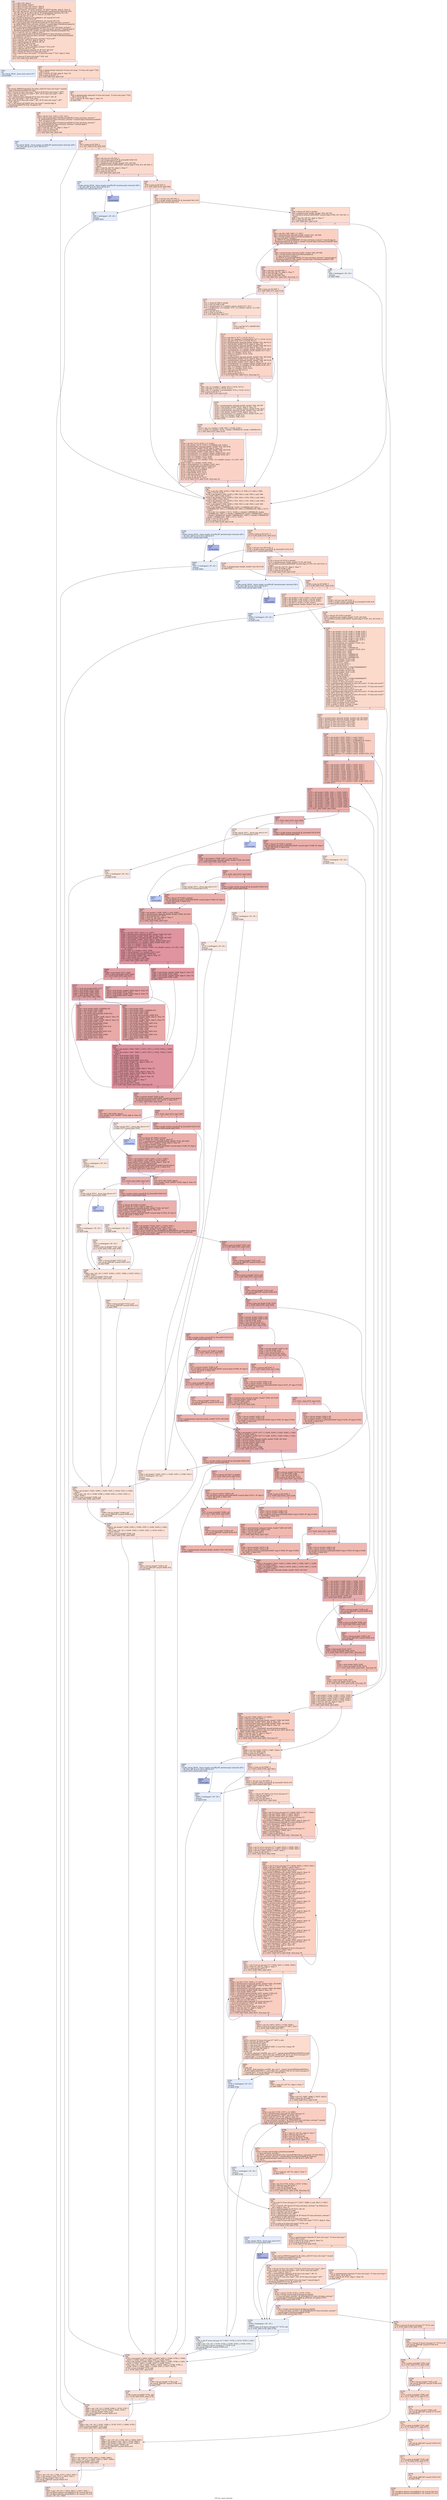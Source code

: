 digraph "CFG for 'main' function" {
	label="CFG for 'main' function";

	Node0x55e2c5ce9790 [shape=record,color="#3d50c3ff", style=filled, fillcolor="#f7a88970",label="{%0:\l  %1 = alloca i32, align 4\l  %2 = alloca double, align 8\l  %3 = alloca %\"class.std::vector\", align 8\l  %4 = alloca %\"class.std::vector\", align 8\l  %5 = load %struct._IO_FILE*, %struct._IO_FILE** @stdin, align 8, !tbaa !3\l  %6 = tail call %struct._IO_FILE* @freopen(i8* getelementptr inbounds ([30 x\l... i8], [30 x i8]* @.str, i64 0, i64 0), i8* getelementptr inbounds ([2 x i8],\l... [2 x i8]* @.str.1, i64 0, i64 0), %struct._IO_FILE* %5)\l  %7 = bitcast i32* %1 to i8*\l  call void @llvm.lifetime.start.p0i8(i64 4, i8* nonnull %7) #16\l  %8 = bitcast double* %2 to i8*\l  call void @llvm.lifetime.start.p0i8(i64 8, i8* nonnull %8) #16\l  %9 = call nonnull align 8 dereferenceable(16) %\"class.std::basic_istream\"*\l... @_ZNSirsERi(%\"class.std::basic_istream\"* nonnull align 8 dereferenceable(16)\l... @_ZSt3cin, i32* nonnull align 4 dereferenceable(4) %1)\l  %10 = call nonnull align 8 dereferenceable(16) %\"class.std::basic_istream\"*\l... @_ZNSi10_M_extractIdEERSiRT_(%\"class.std::basic_istream\"* nonnull align 8\l... dereferenceable(16) %9, double* nonnull align 8 dereferenceable(8) %2)\l  %11 = load i32, i32* %1, align 4, !tbaa !7\l  %12 = call nonnull align 8 dereferenceable(8) %\"class.std::basic_ostream\"*\l... @_ZNSolsEi(%\"class.std::basic_ostream\"* nonnull align 8 dereferenceable(8)\l... @_ZSt4cout, i32 %11)\l  %13 = bitcast %\"class.std::basic_ostream\"* %12 to i8**\l  %14 = load i8*, i8** %13, align 8, !tbaa !9\l  %15 = getelementptr i8, i8* %14, i64 -24\l  %16 = bitcast i8* %15 to i64*\l  %17 = load i64, i64* %16, align 8\l  %18 = bitcast %\"class.std::basic_ostream\"* %12 to i8*\l  %19 = add nsw i64 %17, 240\l  %20 = getelementptr inbounds i8, i8* %18, i64 %19\l  %21 = bitcast i8* %20 to %\"class.std::ctype\"**\l  %22 = load %\"class.std::ctype\"*, %\"class.std::ctype\"** %21, align 8, !tbaa\l... !11\l  %23 = icmp eq %\"class.std::ctype\"* %22, null\l  br i1 %23, label %24, label %25\l|{<s0>T|<s1>F}}"];
	Node0x55e2c5ce9790:s0 -> Node0x55e2c5cec7e0;
	Node0x55e2c5ce9790:s1 -> Node0x55e2c5cec870;
	Node0x55e2c5cec7e0 [shape=record,color="#3d50c3ff", style=filled, fillcolor="#c1d4f470",label="{%24:\l24:                                               \l  call void @_ZSt16__throw_bad_castv() #17\l  unreachable\l}"];
	Node0x55e2c5cec870 [shape=record,color="#3d50c3ff", style=filled, fillcolor="#f7a88970",label="{%25:\l25:                                               \l  %26 = getelementptr inbounds %\"class.std::ctype\", %\"class.std::ctype\"* %22,\l... i64 0, i32 8\l  %27 = load i8, i8* %26, align 8, !tbaa !14\l  %28 = icmp eq i8 %27, 0\l  br i1 %28, label %32, label %29\l|{<s0>T|<s1>F}}"];
	Node0x55e2c5cec870:s0 -> Node0x55e2c5cecec0;
	Node0x55e2c5cec870:s1 -> Node0x55e2c5cecf50;
	Node0x55e2c5cecf50 [shape=record,color="#3d50c3ff", style=filled, fillcolor="#f7ac8e70",label="{%29:\l29:                                               \l  %30 = getelementptr inbounds %\"class.std::ctype\", %\"class.std::ctype\"* %22,\l... i64 0, i32 9, i64 10\l  %31 = load i8, i8* %30, align 1, !tbaa !16\l  br label %38\l}"];
	Node0x55e2c5cecf50 -> Node0x55e2c5ced320;
	Node0x55e2c5cecec0 [shape=record,color="#3d50c3ff", style=filled, fillcolor="#f7af9170",label="{%32:\l32:                                               \l  call void @_ZNKSt5ctypeIcE13_M_widen_initEv(%\"class.std::ctype\"* nonnull\l... align 8 dereferenceable(570) %22)\l  %33 = bitcast %\"class.std::ctype\"* %22 to i8 (%\"class.std::ctype\"*, i8)***\l  %34 = load i8 (%\"class.std::ctype\"*, i8)**, i8 (%\"class.std::ctype\"*, i8)***\l... %33, align 8, !tbaa !9\l  %35 = getelementptr inbounds i8 (%\"class.std::ctype\"*, i8)*, i8\l... (%\"class.std::ctype\"*, i8)** %34, i64 6\l  %36 = load i8 (%\"class.std::ctype\"*, i8)*, i8 (%\"class.std::ctype\"*, i8)**\l... %35, align 8\l  %37 = call signext i8 %36(%\"class.std::ctype\"* nonnull align 8\l... dereferenceable(570) %22, i8 signext 10)\l  br label %38\l}"];
	Node0x55e2c5cecec0 -> Node0x55e2c5ced320;
	Node0x55e2c5ced320 [shape=record,color="#3d50c3ff", style=filled, fillcolor="#f7a88970",label="{%38:\l38:                                               \l  %39 = phi i8 [ %31, %29 ], [ %37, %32 ]\l  %40 = call nonnull align 8 dereferenceable(8) %\"class.std::basic_ostream\"*\l... @_ZNSo3putEc(%\"class.std::basic_ostream\"* nonnull align 8 dereferenceable(8)\l... %12, i8 signext %39)\l  %41 = call nonnull align 8 dereferenceable(8) %\"class.std::basic_ostream\"*\l... @_ZNSo5flushEv(%\"class.std::basic_ostream\"* nonnull align 8\l... dereferenceable(8) %40)\l  %42 = load i32, i32* %1, align 4, !tbaa !7\l  %43 = sext i32 %42 to i64\l  %44 = icmp slt i32 %42, 0\l  br i1 %44, label %45, label %46\l|{<s0>T|<s1>F}}"];
	Node0x55e2c5ced320:s0 -> Node0x55e2c5ceed40;
	Node0x55e2c5ced320:s1 -> Node0x55e2c5ceed90;
	Node0x55e2c5ceed40 [shape=record,color="#3d50c3ff", style=filled, fillcolor="#c1d4f470",label="{%45:\l45:                                               \l  call void @_ZSt20__throw_length_errorPKc(i8* getelementptr inbounds ([49 x\l... i8], [49 x i8]* @.str.4, i64 0, i64 0)) #17\l  unreachable\l}"];
	Node0x55e2c5ceed90 [shape=record,color="#3d50c3ff", style=filled, fillcolor="#f7a88970",label="{%46:\l46:                                               \l  %47 = icmp eq i32 %42, 0\l  br i1 %47, label %136, label %48\l|{<s0>T|<s1>F}}"];
	Node0x55e2c5ceed90:s0 -> Node0x55e2c5cef100;
	Node0x55e2c5ceed90:s1 -> Node0x55e2c5cef150;
	Node0x55e2c5cef150 [shape=record,color="#3d50c3ff", style=filled, fillcolor="#f7ac8e70",label="{%48:\l48:                                               \l  %49 = shl nuw nsw i64 %43, 3\l  %50 = call noalias nonnull i8* @_Znwm(i64 %49) #18\l  %51 = bitcast i8* %50 to double*\l  %52 = getelementptr double, double* %51, i64 %43\l  call void @llvm.memset.p0i8.i64(i8* nonnull align 8 %50, i8 0, i64 %49, i1\l... false)\l  %53 = load i32, i32* %1, align 4, !tbaa !7\l  %54 = sext i32 %53 to i64\l  %55 = icmp slt i32 %53, 0\l  br i1 %55, label %56, label %58\l|{<s0>T|<s1>F}}"];
	Node0x55e2c5cef150:s0 -> Node0x55e2c5cef7e0;
	Node0x55e2c5cef150:s1 -> Node0x55e2c5cef830;
	Node0x55e2c5cef7e0 [shape=record,color="#3d50c3ff", style=filled, fillcolor="#bfd3f670",label="{%56:\l56:                                               \l  invoke void @_ZSt20__throw_length_errorPKc(i8* getelementptr inbounds ([49 x\l... i8], [49 x i8]* @.str.4, i64 0, i64 0)) #17\l          to label %57 unwind label %79\l}"];
	Node0x55e2c5cef7e0 -> Node0x55e2c5cef970;
	Node0x55e2c5cef7e0 -> Node0x55e2c5cef9c0;
	Node0x55e2c5cef970 [shape=record,color="#3d50c3ff", style=filled, fillcolor="#3d50c370",label="{%57:\l57:                                               \l  unreachable\l}"];
	Node0x55e2c5cef830 [shape=record,color="#3d50c3ff", style=filled, fillcolor="#f7ac8e70",label="{%58:\l58:                                               \l  %59 = icmp eq i32 %53, 0\l  br i1 %59, label %136, label %60\l|{<s0>T|<s1>F}}"];
	Node0x55e2c5cef830:s0 -> Node0x55e2c5cef100;
	Node0x55e2c5cef830:s1 -> Node0x55e2c5cefc60;
	Node0x55e2c5cefc60 [shape=record,color="#3d50c3ff", style=filled, fillcolor="#f7af9170",label="{%60:\l60:                                               \l  %61 = shl nuw nsw i64 %54, 3\l  %62 = invoke noalias nonnull i8* @_Znwm(i64 %61) #18\l          to label %63 unwind label %79\l}"];
	Node0x55e2c5cefc60 -> Node0x55e2c5cefdf0;
	Node0x55e2c5cefc60 -> Node0x55e2c5cef9c0;
	Node0x55e2c5cefdf0 [shape=record,color="#3d50c3ff", style=filled, fillcolor="#f7af9170",label="{%63:\l63:                                               \l  %64 = bitcast i8* %62 to double*\l  %65 = getelementptr double, double* %64, i64 %54\l  call void @llvm.memset.p0i8.i64(i8* nonnull align 8 %62, i8 0, i64 %61, i1\l... false)\l  %66 = load i32, i32* %1, align 4, !tbaa !7\l  %67 = icmp sgt i32 %66, 0\l  br i1 %67, label %81, label %136\l|{<s0>T|<s1>F}}"];
	Node0x55e2c5cefdf0:s0 -> Node0x55e2c5cf0310;
	Node0x55e2c5cefdf0:s1 -> Node0x55e2c5cef100;
	Node0x55e2c5cf0410 [shape=record,color="#3d50c3ff", style=filled, fillcolor="#f7b39670",label="{%68:\l68:                                               \l  %69 = icmp sgt i32 %90, 0\l  br i1 %69, label %70, label %136\l|{<s0>T|<s1>F}}"];
	Node0x55e2c5cf0410:s0 -> Node0x55e2c5cf04f0;
	Node0x55e2c5cf0410:s1 -> Node0x55e2c5cef100;
	Node0x55e2c5cf04f0 [shape=record,color="#3d50c3ff", style=filled, fillcolor="#f7b59970",label="{%70:\l70:                                               \l  %71 = sitofp i32 %90 to double\l  %72 = zext i32 %90 to i64\l  %73 = insertelement \<2 x double\> poison, double %71, i32 0\l  %74 = shufflevector \<2 x double\> %73, \<2 x double\> poison, \<2 x i32\>\l... zeroinitializer\l  %75 = and i64 %72, 1\l  %76 = icmp eq i32 %90, 1\l  br i1 %76, label %95, label %77\l|{<s0>T|<s1>F}}"];
	Node0x55e2c5cf04f0:s0 -> Node0x55e2c5cf0990;
	Node0x55e2c5cf04f0:s1 -> Node0x55e2c5cf09e0;
	Node0x55e2c5cf09e0 [shape=record,color="#3d50c3ff", style=filled, fillcolor="#f7bca170",label="{%77:\l77:                                               \l  %78 = and i64 %72, 4294967294\l  br label %112\l}"];
	Node0x55e2c5cf09e0 -> Node0x55e2c5cf0bb0;
	Node0x55e2c5cef9c0 [shape=record,color="#3d50c3ff", style=filled, fillcolor="#c1d4f470",label="{%79:\l79:                                               \l  %80 = landingpad \{ i8*, i32 \}\l          cleanup\l  br label %815\l}"];
	Node0x55e2c5cef9c0 -> Node0x55e2c5cf0cc0;
	Node0x55e2c5cf0310 [shape=record,color="#3d50c3ff", style=filled, fillcolor="#f3947570",label="{%81:\l81:                                               \l  %82 = phi i64 [ %89, %88 ], [ 0, %63 ]\l  %83 = getelementptr inbounds double, double* %51, i64 %82\l  %84 = invoke nonnull align 8 dereferenceable(16)\l... %\"class.std::basic_istream\"*\l... @_ZNSi10_M_extractIdEERSiRT_(%\"class.std::basic_istream\"* nonnull align 8\l... dereferenceable(16) @_ZSt3cin, double* nonnull align 8 dereferenceable(8) %83)\l          to label %85 unwind label %93\l}"];
	Node0x55e2c5cf0310 -> Node0x55e2c5cf0fc0;
	Node0x55e2c5cf0310 -> Node0x55e2c5cf1050;
	Node0x55e2c5cf0fc0 [shape=record,color="#3d50c3ff", style=filled, fillcolor="#f3947570",label="{%85:\l85:                                               \l  %86 = getelementptr inbounds double, double* %64, i64 %82\l  %87 = invoke nonnull align 8 dereferenceable(16)\l... %\"class.std::basic_istream\"*\l... @_ZNSi10_M_extractIdEERSiRT_(%\"class.std::basic_istream\"* nonnull align 8\l... dereferenceable(16) %84, double* nonnull align 8 dereferenceable(8) %86)\l          to label %88 unwind label %93\l}"];
	Node0x55e2c5cf0fc0 -> Node0x55e2c5cf0db0;
	Node0x55e2c5cf0fc0 -> Node0x55e2c5cf1050;
	Node0x55e2c5cf0db0 [shape=record,color="#3d50c3ff", style=filled, fillcolor="#f3947570",label="{%88:\l88:                                               \l  %89 = add nuw nsw i64 %82, 1\l  %90 = load i32, i32* %1, align 4, !tbaa !7\l  %91 = sext i32 %90 to i64\l  %92 = icmp slt i64 %89, %91\l  br i1 %92, label %81, label %68, !llvm.loop !17\l|{<s0>T|<s1>F}}"];
	Node0x55e2c5cf0db0:s0 -> Node0x55e2c5cf0310;
	Node0x55e2c5cf0db0:s1 -> Node0x55e2c5cf0410;
	Node0x55e2c5cf1050 [shape=record,color="#3d50c3ff", style=filled, fillcolor="#d4dbe670",label="{%93:\l93:                                               \l  %94 = landingpad \{ i8*, i32 \}\l          cleanup\l  br label %806\l}"];
	Node0x55e2c5cf1050 -> Node0x55e2c5cf1810;
	Node0x55e2c5cf0990 [shape=record,color="#3d50c3ff", style=filled, fillcolor="#f7b59970",label="{%95:\l95:                                               \l  %96 = phi \<2 x double\> [ undef, %70 ], [ %132, %112 ]\l  %97 = phi i64 [ 0, %70 ], [ %133, %112 ]\l  %98 = phi \<2 x double\> [ zeroinitializer, %70 ], [ %132, %112 ]\l  %99 = icmp eq i64 %75, 0\l  br i1 %99, label %109, label %100\l|{<s0>T|<s1>F}}"];
	Node0x55e2c5cf0990:s0 -> Node0x55e2c5cf1bb0;
	Node0x55e2c5cf0990:s1 -> Node0x55e2c5cf1c00;
	Node0x55e2c5cf1c00 [shape=record,color="#3d50c3ff", style=filled, fillcolor="#f7bca170",label="{%100:\l100:                                              \l  %101 = getelementptr inbounds double, double* %64, i64 %97\l  %102 = load double, double* %101, align 8, !tbaa !19\l  %103 = insertelement \<2 x double\> poison, double %102, i32 0\l  %104 = getelementptr inbounds double, double* %51, i64 %97\l  %105 = load double, double* %104, align 8, !tbaa !19\l  %106 = insertelement \<2 x double\> %103, double %105, i32 1\l  %107 = fdiv \<2 x double\> %106, %74\l  %108 = fadd \<2 x double\> %98, %107\l  br label %109\l}"];
	Node0x55e2c5cf1c00 -> Node0x55e2c5cf1bb0;
	Node0x55e2c5cf1bb0 [shape=record,color="#3d50c3ff", style=filled, fillcolor="#f7b59970",label="{%109:\l109:                                              \l  %110 = phi \<2 x double\> [ %96, %95 ], [ %108, %100 ]\l  %111 = fadd \<2 x double\> %110, \<double 1.000000e-05, double 1.000000e-05\>\l  br i1 %69, label %155, label %136\l|{<s0>T|<s1>F}}"];
	Node0x55e2c5cf1bb0:s0 -> Node0x55e2c5cf27c0;
	Node0x55e2c5cf1bb0:s1 -> Node0x55e2c5cef100;
	Node0x55e2c5cf0bb0 [shape=record,color="#3d50c3ff", style=filled, fillcolor="#f5a08170",label="{%112:\l112:                                              \l  %113 = phi i64 [ 0, %77 ], [ %133, %112 ]\l  %114 = phi \<2 x double\> [ zeroinitializer, %77 ], [ %132, %112 ]\l  %115 = phi i64 [ %78, %77 ], [ %134, %112 ]\l  %116 = getelementptr inbounds double, double* %51, i64 %113\l  %117 = load double, double* %116, align 8, !tbaa !19\l  %118 = getelementptr inbounds double, double* %64, i64 %113\l  %119 = load double, double* %118, align 8, !tbaa !19\l  %120 = insertelement \<2 x double\> poison, double %119, i32 0\l  %121 = insertelement \<2 x double\> %120, double %117, i32 1\l  %122 = fdiv \<2 x double\> %121, %74\l  %123 = fadd \<2 x double\> %114, %122\l  %124 = or i64 %113, 1\l  %125 = getelementptr inbounds double, double* %51, i64 %124\l  %126 = load double, double* %125, align 8, !tbaa !19\l  %127 = getelementptr inbounds double, double* %64, i64 %124\l  %128 = load double, double* %127, align 8, !tbaa !19\l  %129 = insertelement \<2 x double\> poison, double %128, i32 0\l  %130 = insertelement \<2 x double\> %129, double %126, i32 1\l  %131 = fdiv \<2 x double\> %130, %74\l  %132 = fadd \<2 x double\> %123, %131\l  %133 = add nuw nsw i64 %113, 2\l  %134 = add i64 %115, -2\l  %135 = icmp eq i64 %134, 0\l  br i1 %135, label %95, label %112, !llvm.loop !21\l|{<s0>T|<s1>F}}"];
	Node0x55e2c5cf0bb0:s0 -> Node0x55e2c5cf0990;
	Node0x55e2c5cf0bb0:s1 -> Node0x55e2c5cf0bb0;
	Node0x55e2c5cef100 [shape=record,color="#3d50c3ff", style=filled, fillcolor="#f7a88970",label="{%136:\l136:                                              \l  %137 = phi i32 [ %90, %109 ], [ %66, %63 ], [ 0, %58 ], [ 0, %46 ], [ %90,\l... %68 ], [ %170, %155 ]\l  %138 = phi double* [ %65, %109 ], [ %65, %63 ], [ null, %58 ], [ null, %46\l... ], [ %65, %68 ], [ %65, %155 ]\l  %139 = phi double* [ %52, %109 ], [ %52, %63 ], [ %52, %58 ], [ null, %46 ],\l... [ %52, %68 ], [ %52, %155 ]\l  %140 = phi double* [ %51, %109 ], [ %51, %63 ], [ %51, %58 ], [ null, %46 ],\l... [ %51, %68 ], [ %51, %155 ]\l  %141 = phi double* [ %64, %109 ], [ %64, %63 ], [ null, %58 ], [ null, %46\l... ], [ %64, %68 ], [ %64, %155 ]\l  %142 = phi double [ 0.000000e+00, %109 ], [ 0.000000e+00, %63 ], [\l... 0.000000e+00, %58 ], [ 0.000000e+00, %46 ], [ 0.000000e+00, %68 ], [ %173,\l... %155 ]\l  %143 = phi \<2 x double\> [ %111, %109 ], [ \<double 1.000000e-05, double\l... 1.000000e-05\>, %63 ], [ \<double 1.000000e-05, double 1.000000e-05\>, %58 ], [\l... \<double 1.000000e-05, double 1.000000e-05\>, %46 ], [ \<double 1.000000e-05,\l... double 1.000000e-05\>, %68 ], [ %111, %155 ]\l  %144 = sext i32 %137 to i64\l  %145 = icmp slt i32 %137, 0\l  br i1 %145, label %146, label %148\l|{<s0>T|<s1>F}}"];
	Node0x55e2c5cef100:s0 -> Node0x55e2c5cf4a40;
	Node0x55e2c5cef100:s1 -> Node0x55e2c5cf4ad0;
	Node0x55e2c5cf4a40 [shape=record,color="#3d50c3ff", style=filled, fillcolor="#c1d4f470",label="{%146:\l146:                                              \l  invoke void @_ZSt20__throw_length_errorPKc(i8* getelementptr inbounds ([49 x\l... i8], [49 x i8]* @.str.4, i64 0, i64 0)) #17\l          to label %147 unwind label %566\l}"];
	Node0x55e2c5cf4a40 -> Node0x55e2c5cf4c40;
	Node0x55e2c5cf4a40 -> Node0x55e2c5cf4c90;
	Node0x55e2c5cf4c40 [shape=record,color="#3d50c3ff", style=filled, fillcolor="#3d50c370",label="{%147:\l147:                                              \l  unreachable\l}"];
	Node0x55e2c5cf4ad0 [shape=record,color="#3d50c3ff", style=filled, fillcolor="#f7a88970",label="{%148:\l148:                                              \l  %149 = icmp eq i32 %137, 0\l  br i1 %149, label %150, label %152\l|{<s0>T|<s1>F}}"];
	Node0x55e2c5cf4ad0:s0 -> Node0x55e2c5cf4f80;
	Node0x55e2c5cf4ad0:s1 -> Node0x55e2c5cf4fd0;
	Node0x55e2c5cf4f80 [shape=record,color="#3d50c3ff", style=filled, fillcolor="#f7af9170",label="{%150:\l150:                                              \l  %151 = getelementptr double, double* null, i64 %144\l  br label %187\l}"];
	Node0x55e2c5cf4f80 -> Node0x55e2c5cf5170;
	Node0x55e2c5cf4fd0 [shape=record,color="#3d50c3ff", style=filled, fillcolor="#f7ac8e70",label="{%152:\l152:                                              \l  %153 = shl nuw nsw i64 %144, 3\l  %154 = invoke noalias nonnull i8* @_Znwm(i64 %153) #18\l          to label %177 unwind label %566\l}"];
	Node0x55e2c5cf4fd0 -> Node0x55e2c5cf52c0;
	Node0x55e2c5cf4fd0 -> Node0x55e2c5cf4c90;
	Node0x55e2c5cf27c0 [shape=record,color="#3d50c3ff", style=filled, fillcolor="#f59c7d70",label="{%155:\l155:                                              \l  %156 = phi i64 [ %174, %155 ], [ 0, %109 ]\l  %157 = phi double [ %173, %155 ], [ 0.000000e+00, %109 ]\l  %158 = getelementptr inbounds double, double* %51, i64 %156\l  %159 = load double, double* %158, align 8, !tbaa !19\l  %160 = getelementptr inbounds double, double* %64, i64 %156\l  %161 = load double, double* %160, align 8, !tbaa !19\l  %162 = insertelement \<2 x double\> poison, double %161, i32 0\l  %163 = insertelement \<2 x double\> %162, double %159, i32 1\l  %164 = fsub \<2 x double\> %111, %163\l  %165 = fmul \<2 x double\> %164, %164\l  %166 = shufflevector \<2 x double\> %165, \<2 x double\> poison, \<2 x i32\> \<i32\l... 1, i32 undef\>\l  %167 = fadd \<2 x double\> %166, %165\l  %168 = extractelement \<2 x double\> %167, i64 0\l  %169 = call double @sqrt(double %168) #16\l  %170 = load i32, i32* %1, align 4, !tbaa !7\l  %171 = sitofp i32 %170 to double\l  %172 = fdiv double %169, %171\l  %173 = fadd double %157, %172\l  %174 = add nuw nsw i64 %156, 1\l  %175 = sext i32 %170 to i64\l  %176 = icmp slt i64 %174, %175\l  br i1 %176, label %155, label %136, !llvm.loop !22\l|{<s0>T|<s1>F}}"];
	Node0x55e2c5cf27c0:s0 -> Node0x55e2c5cf27c0;
	Node0x55e2c5cf27c0:s1 -> Node0x55e2c5cef100;
	Node0x55e2c5cf52c0 [shape=record,color="#3d50c3ff", style=filled, fillcolor="#f7ac8e70",label="{%177:\l177:                                              \l  %178 = bitcast i8* %154 to double*\l  %179 = getelementptr double, double* %178, i64 %144\l  call void @llvm.memset.p0i8.i64(i8* nonnull align 8 %154, i8 0, i64 %153, i1\l... false)\l  %180 = load i32, i32* %1, align 4, !tbaa !7\l  %181 = sext i32 %180 to i64\l  %182 = icmp slt i32 %180, 0\l  br i1 %182, label %183, label %185\l|{<s0>T|<s1>F}}"];
	Node0x55e2c5cf52c0:s0 -> Node0x55e2c5cf6610;
	Node0x55e2c5cf52c0:s1 -> Node0x55e2c5cf6660;
	Node0x55e2c5cf6610 [shape=record,color="#3d50c3ff", style=filled, fillcolor="#bfd3f670",label="{%183:\l183:                                              \l  invoke void @_ZSt20__throw_length_errorPKc(i8* getelementptr inbounds ([49 x\l... i8], [49 x i8]* @.str.4, i64 0, i64 0)) #17\l          to label %184 unwind label %568\l}"];
	Node0x55e2c5cf6610 -> Node0x55e2c5cf6760;
	Node0x55e2c5cf6610 -> Node0x55e2c5cf67b0;
	Node0x55e2c5cf6760 [shape=record,color="#3d50c3ff", style=filled, fillcolor="#3d50c370",label="{%184:\l184:                                              \l  unreachable\l}"];
	Node0x55e2c5cf6660 [shape=record,color="#3d50c3ff", style=filled, fillcolor="#f7ac8e70",label="{%185:\l185:                                              \l  %186 = icmp eq i32 %180, 0\l  br i1 %186, label %187, label %193\l|{<s0>T|<s1>F}}"];
	Node0x55e2c5cf6660:s0 -> Node0x55e2c5cf5170;
	Node0x55e2c5cf6660:s1 -> Node0x55e2c5cf6a50;
	Node0x55e2c5cf5170 [shape=record,color="#3d50c3ff", style=filled, fillcolor="#f7ac8e70",label="{%187:\l187:                                              \l  %188 = phi double* [ %151, %150 ], [ %179, %185 ]\l  %189 = phi double* [ null, %150 ], [ %178, %185 ]\l  %190 = phi double* [ null, %150 ], [ %179, %185 ]\l  %191 = phi i64 [ 0, %150 ], [ %181, %185 ]\l  %192 = getelementptr double, double* null, i64 %191\l  br label %199\l}"];
	Node0x55e2c5cf5170 -> Node0x55e2c5cf6eb0;
	Node0x55e2c5cf6a50 [shape=record,color="#3d50c3ff", style=filled, fillcolor="#f7af9170",label="{%193:\l193:                                              \l  %194 = shl nuw nsw i64 %181, 3\l  %195 = invoke noalias nonnull i8* @_Znwm(i64 %194) #18\l          to label %196 unwind label %568\l}"];
	Node0x55e2c5cf6a50 -> Node0x55e2c5cf7000;
	Node0x55e2c5cf6a50 -> Node0x55e2c5cf67b0;
	Node0x55e2c5cf7000 [shape=record,color="#3d50c3ff", style=filled, fillcolor="#f7af9170",label="{%196:\l196:                                              \l  %197 = bitcast i8* %195 to double*\l  %198 = getelementptr double, double* %197, i64 %181\l  call void @llvm.memset.p0i8.i64(i8* nonnull align 8 %195, i8 0, i64 %194, i1\l... false)\l  br label %199\l}"];
	Node0x55e2c5cf7000 -> Node0x55e2c5cf6eb0;
	Node0x55e2c5cf6eb0 [shape=record,color="#3d50c3ff", style=filled, fillcolor="#f7a88970",label="{%199:\l199:                                              \l  %200 = phi double* [ %179, %196 ], [ %188, %187 ]\l  %201 = phi double* [ %179, %196 ], [ %190, %187 ]\l  %202 = phi double* [ %178, %196 ], [ %189, %187 ]\l  %203 = phi double* [ %198, %196 ], [ %192, %187 ]\l  %204 = phi double* [ %197, %196 ], [ null, %187 ]\l  %205 = phi double* [ %198, %196 ], [ null, %187 ]\l  %206 = fmul double %142, 3.000000e-01\l  %207 = extractelement \<2 x double\> %143, i32 1\l  %208 = fsub double %207, %206\l  %209 = fadd double %207, %206\l  %210 = fadd double %209, 1.000000e-05\l  %211 = extractelement \<2 x double\> %143, i32 0\l  %212 = fsub double %211, %206\l  %213 = fadd double %211, %206\l  %214 = fadd double %213, 1.000000e-05\l  %215 = fmul double %142, 1.000000e-02\l  %216 = fmul double %142, 3.000000e+00\l  %217 = ptrtoint double* %139 to i64\l  %218 = ptrtoint double* %140 to i64\l  %219 = sub i64 %217, %218\l  %220 = ashr exact i64 %219, 3\l  %221 = icmp eq i64 %219, 0\l  %222 = icmp ugt i64 %220, 1152921504606846975\l  %223 = bitcast double* %140 to i8*\l  %224 = ptrtoint double* %138 to i64\l  %225 = ptrtoint double* %141 to i64\l  %226 = sub i64 %224, %225\l  %227 = ashr exact i64 %226, 3\l  %228 = icmp eq i64 %226, 0\l  %229 = icmp ugt i64 %227, 1152921504606846975\l  %230 = bitcast double* %141 to i8*\l  %231 = bitcast %\"class.std::vector\"* %3 to i8*\l  %232 = getelementptr inbounds %\"class.std::vector\", %\"class.std::vector\"*\l... %3, i64 0, i32 0, i32 0, i32 0, i32 1\l  %233 = getelementptr inbounds %\"class.std::vector\", %\"class.std::vector\"*\l... %3, i64 0, i32 0, i32 0, i32 0, i32 2\l  %234 = bitcast %\"class.std::vector\"* %4 to i8*\l  %235 = getelementptr inbounds %\"class.std::vector\", %\"class.std::vector\"*\l... %4, i64 0, i32 0, i32 0, i32 0, i32 1\l  %236 = getelementptr inbounds %\"class.std::vector\", %\"class.std::vector\"*\l... %4, i64 0, i32 0, i32 0, i32 0, i32 2\l  %237 = fcmp ole double %208, %210\l  %238 = fcmp ole double %212, %214\l  %239 = select i1 %237, i1 %238, i1 false\l  %240 = fcmp olt double %215, %216\l  %241 = select i1 %239, i1 %240, i1 false\l  br i1 %241, label %242, label %559\l|{<s0>T|<s1>F}}"];
	Node0x55e2c5cf6eb0:s0 -> Node0x55e2c5cf8e70;
	Node0x55e2c5cf6eb0:s1 -> Node0x55e2c5cf8f00;
	Node0x55e2c5cf8e70 [shape=record,color="#3d50c3ff", style=filled, fillcolor="#f7ac8e70",label="{%242:\l242:                                              \l  %243 = getelementptr inbounds double, double* null, i64 %220\l  %244 = getelementptr inbounds double, double* null, i64 %227\l  %245 = bitcast %\"class.std::vector\"* %3 to i8**\l  %246 = bitcast %\"class.std::vector\"* %3 to i64*\l  %247 = bitcast %\"class.std::vector\"* %4 to i8**\l  %248 = bitcast %\"class.std::vector\"* %4 to i64*\l  br label %249\l}"];
	Node0x55e2c5cf8e70 -> Node0x55e2c5cf9340;
	Node0x55e2c5cf9340 [shape=record,color="#3d50c3ff", style=filled, fillcolor="#f2907270",label="{%249:\l249:                                              \l  %250 = phi double [ %435, %544 ], [ undef, %242 ]\l  %251 = phi double [ %434, %544 ], [ undef, %242 ]\l  %252 = phi double [ %433, %544 ], [ 0.000000e+00, %242 ]\l  %253 = phi double [ %545, %544 ], [ %208, %242 ]\l  %254 = phi double* [ %432, %544 ], [ %203, %242 ]\l  %255 = phi double* [ %431, %544 ], [ %205, %242 ]\l  %256 = phi double* [ %430, %544 ], [ %204, %242 ]\l  %257 = phi double* [ %429, %544 ], [ %200, %242 ]\l  %258 = phi double* [ %428, %544 ], [ %201, %242 ]\l  %259 = phi double* [ %427, %544 ], [ %202, %242 ]\l  %260 = insertelement \<2 x double\> poison, double %253, i32 0\l  br label %261\l}"];
	Node0x55e2c5cf9340 -> Node0x55e2c5cf3670;
	Node0x55e2c5cf3670 [shape=record,color="#3d50c3ff", style=filled, fillcolor="#e36c5570",label="{%261:\l261:                                              \l  %262 = phi double [ %250, %249 ], [ %435, %541 ]\l  %263 = phi double [ %251, %249 ], [ %434, %541 ]\l  %264 = phi double [ %252, %249 ], [ %433, %541 ]\l  %265 = phi double [ %212, %249 ], [ %542, %541 ]\l  %266 = phi double* [ %254, %249 ], [ %432, %541 ]\l  %267 = phi double* [ %255, %249 ], [ %431, %541 ]\l  %268 = phi double* [ %256, %249 ], [ %430, %541 ]\l  %269 = phi double* [ %257, %249 ], [ %429, %541 ]\l  %270 = phi double* [ %258, %249 ], [ %428, %541 ]\l  %271 = phi double* [ %259, %249 ], [ %427, %541 ]\l  %272 = insertelement \<2 x double\> %260, double %265, i32 1\l  br label %273\l}"];
	Node0x55e2c5cf3670 -> Node0x55e2c5cfb160;
	Node0x55e2c5cfb160 [shape=record,color="#3d50c3ff", style=filled, fillcolor="#d0473d70",label="{%273:\l273:                                              \l  %274 = phi double [ %262, %261 ], [ %435, %443 ]\l  %275 = phi double [ %263, %261 ], [ %434, %443 ]\l  %276 = phi double [ %264, %261 ], [ %433, %443 ]\l  %277 = phi double [ %215, %261 ], [ %444, %443 ]\l  %278 = phi double* [ %266, %261 ], [ %432, %443 ]\l  %279 = phi double* [ %267, %261 ], [ %431, %443 ]\l  %280 = phi double* [ %268, %261 ], [ %430, %443 ]\l  %281 = phi double* [ %269, %261 ], [ %429, %443 ]\l  %282 = phi double* [ %270, %261 ], [ %428, %443 ]\l  %283 = phi double* [ %271, %261 ], [ %427, %443 ]\l  br i1 %221, label %289, label %284\l|{<s0>T|<s1>F}}"];
	Node0x55e2c5cfb160:s0 -> Node0x55e2c5cfb9d0;
	Node0x55e2c5cfb160:s1 -> Node0x55e2c5cfba60;
	Node0x55e2c5cfba60 [shape=record,color="#3d50c3ff", style=filled, fillcolor="#d24b4070",label="{%284:\l284:                                              \l  br i1 %222, label %570, label %285\l|{<s0>T|<s1>F}}"];
	Node0x55e2c5cfba60:s0 -> Node0x55e2c5cfbba0;
	Node0x55e2c5cfba60:s1 -> Node0x55e2c5cfbbf0;
	Node0x55e2c5cfbbf0 [shape=record,color="#3d50c3ff", style=filled, fillcolor="#d24b4070",label="{%285:\l285:                                              \l  %286 = invoke noalias nonnull i8* @_Znwm(i64 %219) #18\l          to label %287 unwind label %547\l}"];
	Node0x55e2c5cfbbf0 -> Node0x55e2c5cfbd30;
	Node0x55e2c5cfbbf0 -> Node0x55e2c5cfbd80;
	Node0x55e2c5cfbd30 [shape=record,color="#3d50c3ff", style=filled, fillcolor="#d24b4070",label="{%287:\l287:                                              \l  %288 = bitcast i8* %286 to double*\l  call void @llvm.memmove.p0i8.p0i8.i64(i8* nonnull align 8 %286, i8* align 8\l... %223, i64 %219, i1 false) #16\l  br label %289\l}"];
	Node0x55e2c5cfbd30 -> Node0x55e2c5cfb9d0;
	Node0x55e2c5cfb9d0 [shape=record,color="#3d50c3ff", style=filled, fillcolor="#d0473d70",label="{%289:\l289:                                              \l  %290 = phi double* [ %288, %287 ], [ null, %273 ]\l  %291 = getelementptr inbounds double, double* %290, i64 %220\l  br i1 %228, label %297, label %292\l|{<s0>T|<s1>F}}"];
	Node0x55e2c5cfb9d0:s0 -> Node0x55e2c5cfc4a0;
	Node0x55e2c5cfb9d0:s1 -> Node0x55e2c5cfc4f0;
	Node0x55e2c5cfc4f0 [shape=record,color="#3d50c3ff", style=filled, fillcolor="#d24b4070",label="{%292:\l292:                                              \l  br i1 %229, label %572, label %293\l|{<s0>T|<s1>F}}"];
	Node0x55e2c5cfc4f0:s0 -> Node0x55e2c5cfc630;
	Node0x55e2c5cfc4f0:s1 -> Node0x55e2c5cfc680;
	Node0x55e2c5cfc680 [shape=record,color="#3d50c3ff", style=filled, fillcolor="#d24b4070",label="{%293:\l293:                                              \l  %294 = invoke noalias nonnull i8* @_Znwm(i64 %226) #18\l          to label %295 unwind label %549\l}"];
	Node0x55e2c5cfc680 -> Node0x55e2c5cfc7c0;
	Node0x55e2c5cfc680 -> Node0x55e2c5cfc810;
	Node0x55e2c5cfc7c0 [shape=record,color="#3d50c3ff", style=filled, fillcolor="#d24b4070",label="{%295:\l295:                                              \l  %296 = bitcast i8* %294 to double*\l  call void @llvm.memmove.p0i8.p0i8.i64(i8* nonnull align 8 %294, i8* align 8\l... %230, i64 %226, i1 false) #16\l  br label %297\l}"];
	Node0x55e2c5cfc7c0 -> Node0x55e2c5cfc4a0;
	Node0x55e2c5cfc4a0 [shape=record,color="#3d50c3ff", style=filled, fillcolor="#d0473d70",label="{%297:\l297:                                              \l  %298 = phi double* [ %296, %295 ], [ null, %289 ]\l  %299 = getelementptr inbounds double, double* %298, i64 %227\l  %300 = fmul double %277, %277\l  %301 = load i32, i32* %1, align 4, !tbaa !7\l  %302 = icmp sgt i32 %301, 0\l  br i1 %302, label %446, label %303\l|{<s0>T|<s1>F}}"];
	Node0x55e2c5cfc4a0:s0 -> Node0x55e2c5cfcf50;
	Node0x55e2c5cfc4a0:s1 -> Node0x55e2c5cfcfa0;
	Node0x55e2c5cfcfa0 [shape=record,color="#3d50c3ff", style=filled, fillcolor="#d0473d70",label="{%303:\l303:                                              \l  %304 = ptrtoint double* %291 to i64\l  call void @llvm.memset.p0i8.i64(i8* noundef nonnull align 8\l... dereferenceable(24) %231, i8 0, i64 24, i1 false) #16\l  br i1 %221, label %305, label %306\l|{<s0>T|<s1>F}}"];
	Node0x55e2c5cfcfa0:s0 -> Node0x55e2c5cfd2e0;
	Node0x55e2c5cfcfa0:s1 -> Node0x55e2c5cfd330;
	Node0x55e2c5cfd2e0 [shape=record,color="#3d50c3ff", style=filled, fillcolor="#d6524470",label="{%305:\l305:                                              \l  store i64 0, i64* %246, align 8\l  store double* %243, double** %233, align 8, !tbaa !23\l  br label %313\l}"];
	Node0x55e2c5cfd2e0 -> Node0x55e2c5cfd650;
	Node0x55e2c5cfd330 [shape=record,color="#3d50c3ff", style=filled, fillcolor="#d24b4070",label="{%306:\l306:                                              \l  br i1 %222, label %574, label %307\l|{<s0>T|<s1>F}}"];
	Node0x55e2c5cfd330:s0 -> Node0x55e2c5cfd750;
	Node0x55e2c5cfd330:s1 -> Node0x55e2c5cfd7a0;
	Node0x55e2c5cfd7a0 [shape=record,color="#3d50c3ff", style=filled, fillcolor="#d24b4070",label="{%307:\l307:                                              \l  %308 = invoke noalias nonnull i8* @_Znwm(i64 %219) #18\l          to label %309 unwind label %551\l}"];
	Node0x55e2c5cfd7a0 -> Node0x55e2c5cfd8e0;
	Node0x55e2c5cfd7a0 -> Node0x55e2c5cfd930;
	Node0x55e2c5cfd8e0 [shape=record,color="#3d50c3ff", style=filled, fillcolor="#d24b4070",label="{%309:\l309:                                              \l  %310 = bitcast i8* %308 to double*\l  store i8* %308, i8** %245, align 8, !tbaa !25\l  %311 = getelementptr inbounds double, double* %310, i64 %220\l  store double* %311, double** %233, align 8, !tbaa !23\l  %312 = bitcast double* %290 to i8*\l  call void @llvm.memcpy.p0i8.p0i8.i64(i8* nonnull align 8 %308, i8* align 8\l... %312, i64 %219, i1 false) #16\l  br label %313\l}"];
	Node0x55e2c5cfd8e0 -> Node0x55e2c5cfd650;
	Node0x55e2c5cfd650 [shape=record,color="#3d50c3ff", style=filled, fillcolor="#d0473d70",label="{%313:\l313:                                              \l  %314 = phi double* [ %243, %305 ], [ %311, %309 ]\l  %315 = phi double* [ null, %305 ], [ %310, %309 ]\l  store double* %314, double** %232, align 8, !tbaa !26\l  %316 = ptrtoint double* %299 to i64\l  call void @llvm.memset.p0i8.i64(i8* noundef nonnull align 8\l... dereferenceable(24) %234, i8 0, i64 24, i1 false) #16\l  br i1 %228, label %317, label %318\l|{<s0>T|<s1>F}}"];
	Node0x55e2c5cfd650:s0 -> Node0x55e2c5cff0f0;
	Node0x55e2c5cfd650:s1 -> Node0x55e2c5cff140;
	Node0x55e2c5cff0f0 [shape=record,color="#3d50c3ff", style=filled, fillcolor="#d6524470",label="{%317:\l317:                                              \l  store i64 0, i64* %248, align 8\l  store double* %244, double** %236, align 8, !tbaa !23\l  br label %325\l}"];
	Node0x55e2c5cff0f0 -> Node0x55e2c5cff360;
	Node0x55e2c5cff140 [shape=record,color="#3d50c3ff", style=filled, fillcolor="#d24b4070",label="{%318:\l318:                                              \l  br i1 %229, label %580, label %319\l|{<s0>T|<s1>F}}"];
	Node0x55e2c5cff140:s0 -> Node0x55e2c5cff420;
	Node0x55e2c5cff140:s1 -> Node0x55e2c5cff470;
	Node0x55e2c5cff470 [shape=record,color="#3d50c3ff", style=filled, fillcolor="#d24b4070",label="{%319:\l319:                                              \l  %320 = invoke noalias nonnull i8* @_Znwm(i64 %226) #18\l          to label %321 unwind label %554\l}"];
	Node0x55e2c5cff470 -> Node0x55e2c5cff5b0;
	Node0x55e2c5cff470 -> Node0x55e2c5cff600;
	Node0x55e2c5cff5b0 [shape=record,color="#3d50c3ff", style=filled, fillcolor="#d24b4070",label="{%321:\l321:                                              \l  %322 = bitcast i8* %320 to double*\l  store i8* %320, i8** %247, align 8, !tbaa !25\l  %323 = getelementptr inbounds double, double* %322, i64 %227\l  store double* %323, double** %236, align 8, !tbaa !23\l  %324 = bitcast double* %298 to i8*\l  call void @llvm.memcpy.p0i8.p0i8.i64(i8* nonnull align 8 %320, i8* align 8\l... %324, i64 %226, i1 false) #16\l  br label %325\l}"];
	Node0x55e2c5cff5b0 -> Node0x55e2c5cff360;
	Node0x55e2c5cff360 [shape=record,color="#3d50c3ff", style=filled, fillcolor="#d0473d70",label="{%325:\l325:                                              \l  %326 = phi double* [ %244, %317 ], [ %323, %321 ]\l  %327 = phi double* [ null, %317 ], [ %322, %321 ]\l  store double* %326, double** %235, align 8, !tbaa !26\l  %328 = invoke double @_Z5scoreddSt6vectorIdSaIdEES1_(double %253, double\l... %265, %\"class.std::vector\"* nonnull %3, %\"class.std::vector\"* nonnull %4)\l          to label %329 unwind label %556\l}"];
	Node0x55e2c5cff360 -> Node0x55e2c5cffe50;
	Node0x55e2c5cff360 -> Node0x55e2c5cffea0;
	Node0x55e2c5cffe50 [shape=record,color="#3d50c3ff", style=filled, fillcolor="#d0473d70",label="{%329:\l329:                                              \l  %330 = icmp eq double* %327, null\l  br i1 %330, label %333, label %331\l|{<s0>T|<s1>F}}"];
	Node0x55e2c5cffe50:s0 -> Node0x55e2c5d01120;
	Node0x55e2c5cffe50:s1 -> Node0x55e2c5d01170;
	Node0x55e2c5d01170 [shape=record,color="#3d50c3ff", style=filled, fillcolor="#d24b4070",label="{%331:\l331:                                              \l  %332 = bitcast double* %327 to i8*\l  call void @_ZdlPv(i8* nonnull %332) #16\l  br label %333\l}"];
	Node0x55e2c5d01170 -> Node0x55e2c5d01120;
	Node0x55e2c5d01120 [shape=record,color="#3d50c3ff", style=filled, fillcolor="#d0473d70",label="{%333:\l333:                                              \l  %334 = icmp eq double* %315, null\l  br i1 %334, label %337, label %335\l|{<s0>T|<s1>F}}"];
	Node0x55e2c5d01120:s0 -> Node0x55e2c5d01510;
	Node0x55e2c5d01120:s1 -> Node0x55e2c5d01560;
	Node0x55e2c5d01560 [shape=record,color="#3d50c3ff", style=filled, fillcolor="#d24b4070",label="{%335:\l335:                                              \l  %336 = bitcast double* %315 to i8*\l  call void @_ZdlPv(i8* nonnull %336) #16\l  br label %337\l}"];
	Node0x55e2c5d01560 -> Node0x55e2c5d01510;
	Node0x55e2c5d01510 [shape=record,color="#3d50c3ff", style=filled, fillcolor="#d0473d70",label="{%337:\l337:                                              \l  %338 = fcmp ogt double %328, %276\l  br i1 %338, label %339, label %426\l|{<s0>T|<s1>F}}"];
	Node0x55e2c5d01510:s0 -> Node0x55e2c5d018e0;
	Node0x55e2c5d01510:s1 -> Node0x55e2c5d01930;
	Node0x55e2c5d018e0 [shape=record,color="#3d50c3ff", style=filled, fillcolor="#d24b4070",label="{%339:\l339:                                              \l  %340 = ptrtoint double* %281 to i64\l  %341 = ptrtoint double* %283 to i64\l  %342 = sub i64 %340, %341\l  %343 = ashr exact i64 %342, 3\l  %344 = icmp ugt i64 %220, %343\l  br i1 %344, label %367, label %345\l|{<s0>T|<s1>F}}"];
	Node0x55e2c5d018e0:s0 -> Node0x55e2c5d01cc0;
	Node0x55e2c5d018e0:s1 -> Node0x55e2c5d01d10;
	Node0x55e2c5d01d10 [shape=record,color="#3d50c3ff", style=filled, fillcolor="#d8564670",label="{%345:\l345:                                              \l  %346 = ptrtoint double* %282 to i64\l  %347 = sub i64 %346, %341\l  %348 = ashr exact i64 %347, 3\l  %349 = icmp ult i64 %348, %220\l  br i1 %349, label %354, label %350\l|{<s0>T|<s1>F}}"];
	Node0x55e2c5d01d10:s0 -> Node0x55e2c5d02070;
	Node0x55e2c5d01d10:s1 -> Node0x55e2c5d020c0;
	Node0x55e2c5d020c0 [shape=record,color="#3d50c3ff", style=filled, fillcolor="#dc5d4a70",label="{%350:\l350:                                              \l  br i1 %221, label %379, label %351\l|{<s0>T|<s1>F}}"];
	Node0x55e2c5d020c0:s0 -> Node0x55e2c5d02200;
	Node0x55e2c5d020c0:s1 -> Node0x55e2c5d02250;
	Node0x55e2c5d02250 [shape=record,color="#3d50c3ff", style=filled, fillcolor="#de614d70",label="{%351:\l351:                                              \l  %352 = bitcast double* %283 to i8*\l  %353 = bitcast double* %290 to i8*\l  call void @llvm.memmove.p0i8.p0i8.i64(i8* align 8 %352, i8* align 8 %353,\l... i64 %219, i1 false) #16\l  br label %379\l}"];
	Node0x55e2c5d02250 -> Node0x55e2c5d02200;
	Node0x55e2c5d02070 [shape=record,color="#3d50c3ff", style=filled, fillcolor="#dc5d4a70",label="{%354:\l354:                                              \l  %355 = icmp eq i64 %347, 0\l  br i1 %355, label %359, label %356\l|{<s0>T|<s1>F}}"];
	Node0x55e2c5d02070:s0 -> Node0x55e2c5d02700;
	Node0x55e2c5d02070:s1 -> Node0x55e2c5d02750;
	Node0x55e2c5d02750 [shape=record,color="#3d50c3ff", style=filled, fillcolor="#de614d70",label="{%356:\l356:                                              \l  %357 = bitcast double* %283 to i8*\l  %358 = bitcast double* %290 to i8*\l  call void @llvm.memmove.p0i8.p0i8.i64(i8* align 8 %357, i8* align 8 %358,\l... i64 %347, i1 false) #16\l  br label %359\l}"];
	Node0x55e2c5d02750 -> Node0x55e2c5d02700;
	Node0x55e2c5d02700 [shape=record,color="#3d50c3ff", style=filled, fillcolor="#dc5d4a70",label="{%359:\l359:                                              \l  %360 = getelementptr inbounds double, double* %290, i64 %348\l  %361 = ptrtoint double* %360 to i64\l  %362 = sub i64 %304, %361\l  %363 = icmp eq i64 %362, 0\l  br i1 %363, label %379, label %364\l|{<s0>T|<s1>F}}"];
	Node0x55e2c5d02700:s0 -> Node0x55e2c5d02200;
	Node0x55e2c5d02700:s1 -> Node0x55e2c5d02d40;
	Node0x55e2c5d02d40 [shape=record,color="#3d50c3ff", style=filled, fillcolor="#de614d70",label="{%364:\l364:                                              \l  %365 = bitcast double* %282 to i8*\l  %366 = bitcast double* %360 to i8*\l  call void @llvm.memmove.p0i8.p0i8.i64(i8* align 8 %365, i8* align 8 %366,\l... i64 %362, i1 false) #16\l  br label %379\l}"];
	Node0x55e2c5d02d40 -> Node0x55e2c5d02200;
	Node0x55e2c5d01cc0 [shape=record,color="#3d50c3ff", style=filled, fillcolor="#d8564670",label="{%367:\l367:                                              \l  %368 = invoke noalias nonnull i8* @_Znwm(i64 %219) #18\l          to label %369 unwind label %551\l}"];
	Node0x55e2c5d01cc0 -> Node0x55e2c5d03100;
	Node0x55e2c5d01cc0 -> Node0x55e2c5cfd930;
	Node0x55e2c5d03100 [shape=record,color="#3d50c3ff", style=filled, fillcolor="#d8564670",label="{%369:\l369:                                              \l  %370 = bitcast i8* %368 to double*\l  br i1 %221, label %373, label %371\l|{<s0>T|<s1>F}}"];
	Node0x55e2c5d03100:s0 -> Node0x55e2c5d032f0;
	Node0x55e2c5d03100:s1 -> Node0x55e2c5d03340;
	Node0x55e2c5d03340 [shape=record,color="#3d50c3ff", style=filled, fillcolor="#dc5d4a70",label="{%371:\l371:                                              \l  %372 = bitcast double* %290 to i8*\l  call void @llvm.memcpy.p0i8.p0i8.i64(i8* nonnull align 8 %368, i8* align 8\l... %372, i64 %219, i1 false) #16\l  br label %373\l}"];
	Node0x55e2c5d03340 -> Node0x55e2c5d032f0;
	Node0x55e2c5d032f0 [shape=record,color="#3d50c3ff", style=filled, fillcolor="#d8564670",label="{%373:\l373:                                              \l  %374 = icmp eq double* %283, null\l  br i1 %374, label %377, label %375\l|{<s0>T|<s1>F}}"];
	Node0x55e2c5d032f0:s0 -> Node0x55e2c5d03740;
	Node0x55e2c5d032f0:s1 -> Node0x55e2c5d03790;
	Node0x55e2c5d03790 [shape=record,color="#3d50c3ff", style=filled, fillcolor="#dc5d4a70",label="{%375:\l375:                                              \l  %376 = bitcast double* %283 to i8*\l  call void @_ZdlPv(i8* nonnull %376) #16\l  br label %377\l}"];
	Node0x55e2c5d03790 -> Node0x55e2c5d03740;
	Node0x55e2c5d03740 [shape=record,color="#3d50c3ff", style=filled, fillcolor="#d8564670",label="{%377:\l377:                                              \l  %378 = getelementptr inbounds double, double* %370, i64 %220\l  br label %379\l}"];
	Node0x55e2c5d03740 -> Node0x55e2c5d02200;
	Node0x55e2c5d02200 [shape=record,color="#3d50c3ff", style=filled, fillcolor="#d24b4070",label="{%379:\l379:                                              \l  %380 = phi double* [ %370, %377 ], [ %283, %359 ], [ %283, %364 ], [ %283,\l... %350 ], [ %283, %351 ]\l  %381 = phi double* [ %378, %377 ], [ %281, %359 ], [ %281, %364 ], [ %281,\l... %350 ], [ %281, %351 ]\l  %382 = getelementptr inbounds double, double* %380, i64 %220\l  %383 = ptrtoint double* %278 to i64\l  %384 = ptrtoint double* %280 to i64\l  %385 = sub i64 %383, %384\l  %386 = ashr exact i64 %385, 3\l  %387 = icmp ugt i64 %227, %386\l  br i1 %387, label %410, label %388\l|{<s0>T|<s1>F}}"];
	Node0x55e2c5d02200:s0 -> Node0x55e2c5d040e0;
	Node0x55e2c5d02200:s1 -> Node0x55e2c5d04130;
	Node0x55e2c5d04130 [shape=record,color="#3d50c3ff", style=filled, fillcolor="#d8564670",label="{%388:\l388:                                              \l  %389 = ptrtoint double* %279 to i64\l  %390 = sub i64 %389, %384\l  %391 = ashr exact i64 %390, 3\l  %392 = icmp ult i64 %391, %227\l  br i1 %392, label %397, label %393\l|{<s0>T|<s1>F}}"];
	Node0x55e2c5d04130:s0 -> Node0x55e2c5d04450;
	Node0x55e2c5d04130:s1 -> Node0x55e2c5d044a0;
	Node0x55e2c5d044a0 [shape=record,color="#3d50c3ff", style=filled, fillcolor="#dc5d4a70",label="{%393:\l393:                                              \l  br i1 %228, label %422, label %394\l|{<s0>T|<s1>F}}"];
	Node0x55e2c5d044a0:s0 -> Node0x55e2c5d045a0;
	Node0x55e2c5d044a0:s1 -> Node0x55e2c5d045f0;
	Node0x55e2c5d045f0 [shape=record,color="#3d50c3ff", style=filled, fillcolor="#de614d70",label="{%394:\l394:                                              \l  %395 = bitcast double* %280 to i8*\l  %396 = bitcast double* %298 to i8*\l  call void @llvm.memmove.p0i8.p0i8.i64(i8* align 8 %395, i8* align 8 %396,\l... i64 %226, i1 false) #16\l  br label %422\l}"];
	Node0x55e2c5d045f0 -> Node0x55e2c5d045a0;
	Node0x55e2c5d04450 [shape=record,color="#3d50c3ff", style=filled, fillcolor="#dc5d4a70",label="{%397:\l397:                                              \l  %398 = icmp eq i64 %390, 0\l  br i1 %398, label %402, label %399\l|{<s0>T|<s1>F}}"];
	Node0x55e2c5d04450:s0 -> Node0x55e2c5d04a60;
	Node0x55e2c5d04450:s1 -> Node0x55e2c5d04ab0;
	Node0x55e2c5d04ab0 [shape=record,color="#3d50c3ff", style=filled, fillcolor="#de614d70",label="{%399:\l399:                                              \l  %400 = bitcast double* %280 to i8*\l  %401 = bitcast double* %298 to i8*\l  call void @llvm.memmove.p0i8.p0i8.i64(i8* align 8 %400, i8* align 8 %401,\l... i64 %390, i1 false) #16\l  br label %402\l}"];
	Node0x55e2c5d04ab0 -> Node0x55e2c5d04a60;
	Node0x55e2c5d04a60 [shape=record,color="#3d50c3ff", style=filled, fillcolor="#dc5d4a70",label="{%402:\l402:                                              \l  %403 = getelementptr inbounds double, double* %298, i64 %391\l  %404 = ptrtoint double* %403 to i64\l  %405 = sub i64 %316, %404\l  %406 = icmp eq i64 %405, 0\l  br i1 %406, label %422, label %407\l|{<s0>T|<s1>F}}"];
	Node0x55e2c5d04a60:s0 -> Node0x55e2c5d045a0;
	Node0x55e2c5d04a60:s1 -> Node0x55e2c5d050a0;
	Node0x55e2c5d050a0 [shape=record,color="#3d50c3ff", style=filled, fillcolor="#de614d70",label="{%407:\l407:                                              \l  %408 = bitcast double* %279 to i8*\l  %409 = bitcast double* %403 to i8*\l  call void @llvm.memmove.p0i8.p0i8.i64(i8* align 8 %408, i8* align 8 %409,\l... i64 %405, i1 false) #16\l  br label %422\l}"];
	Node0x55e2c5d050a0 -> Node0x55e2c5d045a0;
	Node0x55e2c5d040e0 [shape=record,color="#3d50c3ff", style=filled, fillcolor="#d8564670",label="{%410:\l410:                                              \l  %411 = invoke noalias nonnull i8* @_Znwm(i64 %226) #18\l          to label %412 unwind label %551\l}"];
	Node0x55e2c5d040e0 -> Node0x55e2c5d05460;
	Node0x55e2c5d040e0 -> Node0x55e2c5cfd930;
	Node0x55e2c5d05460 [shape=record,color="#3d50c3ff", style=filled, fillcolor="#d8564670",label="{%412:\l412:                                              \l  %413 = bitcast i8* %411 to double*\l  br i1 %228, label %416, label %414\l|{<s0>T|<s1>F}}"];
	Node0x55e2c5d05460:s0 -> Node0x55e2c5d05650;
	Node0x55e2c5d05460:s1 -> Node0x55e2c5d056a0;
	Node0x55e2c5d056a0 [shape=record,color="#3d50c3ff", style=filled, fillcolor="#dc5d4a70",label="{%414:\l414:                                              \l  %415 = bitcast double* %298 to i8*\l  call void @llvm.memcpy.p0i8.p0i8.i64(i8* nonnull align 8 %411, i8* align 8\l... %415, i64 %226, i1 false) #16\l  br label %416\l}"];
	Node0x55e2c5d056a0 -> Node0x55e2c5d05650;
	Node0x55e2c5d05650 [shape=record,color="#3d50c3ff", style=filled, fillcolor="#d8564670",label="{%416:\l416:                                              \l  %417 = icmp eq double* %280, null\l  br i1 %417, label %420, label %418\l|{<s0>T|<s1>F}}"];
	Node0x55e2c5d05650:s0 -> Node0x55e2c5d05aa0;
	Node0x55e2c5d05650:s1 -> Node0x55e2c5d05af0;
	Node0x55e2c5d05af0 [shape=record,color="#3d50c3ff", style=filled, fillcolor="#dc5d4a70",label="{%418:\l418:                                              \l  %419 = bitcast double* %280 to i8*\l  call void @_ZdlPv(i8* nonnull %419) #16\l  br label %420\l}"];
	Node0x55e2c5d05af0 -> Node0x55e2c5d05aa0;
	Node0x55e2c5d05aa0 [shape=record,color="#3d50c3ff", style=filled, fillcolor="#d8564670",label="{%420:\l420:                                              \l  %421 = getelementptr inbounds double, double* %413, i64 %227\l  br label %422\l}"];
	Node0x55e2c5d05aa0 -> Node0x55e2c5d045a0;
	Node0x55e2c5d045a0 [shape=record,color="#3d50c3ff", style=filled, fillcolor="#d24b4070",label="{%422:\l422:                                              \l  %423 = phi double* [ %413, %420 ], [ %280, %402 ], [ %280, %407 ], [ %280,\l... %393 ], [ %280, %394 ]\l  %424 = phi double* [ %421, %420 ], [ %278, %402 ], [ %278, %407 ], [ %278,\l... %393 ], [ %278, %394 ]\l  %425 = getelementptr inbounds double, double* %423, i64 %227\l  br label %426\l}"];
	Node0x55e2c5d045a0 -> Node0x55e2c5d01930;
	Node0x55e2c5d01930 [shape=record,color="#3d50c3ff", style=filled, fillcolor="#d0473d70",label="{%426:\l426:                                              \l  %427 = phi double* [ %380, %422 ], [ %283, %337 ]\l  %428 = phi double* [ %382, %422 ], [ %282, %337 ]\l  %429 = phi double* [ %381, %422 ], [ %281, %337 ]\l  %430 = phi double* [ %423, %422 ], [ %280, %337 ]\l  %431 = phi double* [ %425, %422 ], [ %279, %337 ]\l  %432 = phi double* [ %424, %422 ], [ %278, %337 ]\l  %433 = phi double [ %328, %422 ], [ %276, %337 ]\l  %434 = phi double [ %265, %422 ], [ %275, %337 ]\l  %435 = phi double [ %253, %422 ], [ %274, %337 ]\l  %436 = icmp eq double* %298, null\l  br i1 %436, label %439, label %437\l|{<s0>T|<s1>F}}"];
	Node0x55e2c5d01930:s0 -> Node0x55e2c5d068e0;
	Node0x55e2c5d01930:s1 -> Node0x55e2c5d06930;
	Node0x55e2c5d06930 [shape=record,color="#3d50c3ff", style=filled, fillcolor="#d24b4070",label="{%437:\l437:                                              \l  %438 = bitcast double* %298 to i8*\l  call void @_ZdlPv(i8* nonnull %438) #16\l  br label %439\l}"];
	Node0x55e2c5d06930 -> Node0x55e2c5d068e0;
	Node0x55e2c5d068e0 [shape=record,color="#3d50c3ff", style=filled, fillcolor="#d0473d70",label="{%439:\l439:                                              \l  %440 = icmp eq double* %290, null\l  br i1 %440, label %443, label %441\l|{<s0>T|<s1>F}}"];
	Node0x55e2c5d068e0:s0 -> Node0x55e2c5cfb260;
	Node0x55e2c5d068e0:s1 -> Node0x55e2c5d06cb0;
	Node0x55e2c5d06cb0 [shape=record,color="#3d50c3ff", style=filled, fillcolor="#d24b4070",label="{%441:\l441:                                              \l  %442 = bitcast double* %290 to i8*\l  call void @_ZdlPv(i8* nonnull %442) #16\l  br label %443\l}"];
	Node0x55e2c5d06cb0 -> Node0x55e2c5cfb260;
	Node0x55e2c5cfb260 [shape=record,color="#3d50c3ff", style=filled, fillcolor="#d0473d70",label="{%443:\l443:                                              \l  %444 = fadd double %215, %277\l  %445 = fcmp olt double %444, %216\l  br i1 %445, label %273, label %541, !llvm.loop !27\l|{<s0>T|<s1>F}}"];
	Node0x55e2c5cfb260:s0 -> Node0x55e2c5cfb160;
	Node0x55e2c5cfb260:s1 -> Node0x55e2c5cf3770;
	Node0x55e2c5cfcf50 [shape=record,color="#b70d28ff", style=filled, fillcolor="#b70d2870",label="{%446:\l446:                                              \l  %447 = phi i64 [ %537, %522 ], [ 0, %297 ]\l  %448 = getelementptr inbounds double, double* %290, i64 %447\l  %449 = load double, double* %448, align 8, !tbaa !19\l  %450 = getelementptr inbounds double, double* %298, i64 %447\l  %451 = load double, double* %450, align 8, !tbaa !19\l  %452 = insertelement \<2 x double\> poison, double %449, i32 0\l  %453 = insertelement \<2 x double\> %452, double %451, i32 1\l  %454 = fsub \<2 x double\> %272, %453\l  %455 = fmul \<2 x double\> %454, %454\l  %456 = shufflevector \<2 x double\> %455, \<2 x double\> poison, \<2 x i32\> \<i32\l... 1, i32 undef\>\l  %457 = fadd \<2 x double\> %455, %456\l  %458 = extractelement \<2 x double\> %457, i32 0\l  %459 = call double @sqrt(double %458) #16\l  %460 = load double, double* %2, align 8, !tbaa !19\l  %461 = fadd double %277, %460\l  %462 = fcmp ult double %459, %461\l  br i1 %462, label %468, label %463\l|{<s0>T|<s1>F}}"];
	Node0x55e2c5cfcf50:s0 -> Node0x55e2c5ce6bd0;
	Node0x55e2c5cfcf50:s1 -> Node0x55e2c5ce6c20;
	Node0x55e2c5ce6c20 [shape=record,color="#b70d28ff", style=filled, fillcolor="#be242e70",label="{%463:\l463:                                              \l  %464 = load double, double* %448, align 8, !tbaa !19\l  %465 = fsub double %253, %464\l  %466 = load double, double* %450, align 8, !tbaa !19\l  %467 = fsub double %265, %466\l  br label %522\l}"];
	Node0x55e2c5ce6c20 -> Node0x55e2c5d071f0;
	Node0x55e2c5ce6bd0 [shape=record,color="#b70d28ff", style=filled, fillcolor="#be242e70",label="{%468:\l468:                                              \l  %469 = fsub double %277, %460\l  %470 = fcmp ugt double %459, %469\l  br i1 %470, label %476, label %471\l|{<s0>T|<s1>F}}"];
	Node0x55e2c5ce6bd0:s0 -> Node0x55e2c5ce7040;
	Node0x55e2c5ce6bd0:s1 -> Node0x55e2c5ce7090;
	Node0x55e2c5ce7090 [shape=record,color="#3d50c3ff", style=filled, fillcolor="#c32e3170",label="{%471:\l471:                                              \l  %472 = load double, double* %448, align 8, !tbaa !19\l  %473 = fsub double %472, %253\l  %474 = load double, double* %450, align 8, !tbaa !19\l  %475 = fsub double %474, %265\l  br label %522\l}"];
	Node0x55e2c5ce7090 -> Node0x55e2c5d071f0;
	Node0x55e2c5ce7040 [shape=record,color="#3d50c3ff", style=filled, fillcolor="#c32e3170",label="{%476:\l476:                                              \l  %477 = fcmp ogt double %459, %277\l  %478 = fmul double %459, %459\l  %479 = fmul double %460, %460\l  %480 = fadd double %478, %479\l  %481 = fsub double %480, %300\l  br i1 %477, label %502, label %482\l|{<s0>T|<s1>F}}"];
	Node0x55e2c5ce7040:s0 -> Node0x55e2c5ce76d0;
	Node0x55e2c5ce7040:s1 -> Node0x55e2c5ce7720;
	Node0x55e2c5ce7720 [shape=record,color="#3d50c3ff", style=filled, fillcolor="#ca3b3770",label="{%482:\l482:                                              \l  %483 = fneg double %481\l  %484 = fmul double %459, 2.000000e+00\l  %485 = fmul double %484, %460\l  %486 = fdiv double %483, %485\l  %487 = call double @acos(double %486) #16\l  %488 = load double, double* %448, align 8, !tbaa !19\l  %489 = fsub double %488, %253\l  %490 = load double, double* %450, align 8, !tbaa !19\l  %491 = fsub double %490, %265\l  %492 = call double @cos(double %487) #16\l  %493 = fmul double %489, %492\l  %494 = call double @sin(double %487) #16\l  %495 = fmul double %491, %494\l  %496 = fsub double %493, %495\l  %497 = call double @sin(double %487) #16\l  %498 = fmul double %489, %497\l  %499 = call double @cos(double %487) #16\l  %500 = fmul double %491, %499\l  %501 = fadd double %498, %500\l  br label %522\l}"];
	Node0x55e2c5ce7720 -> Node0x55e2c5d071f0;
	Node0x55e2c5ce76d0 [shape=record,color="#3d50c3ff", style=filled, fillcolor="#ca3b3770",label="{%502:\l502:                                              \l  %503 = fmul double %459, 2.000000e+00\l  %504 = fmul double %503, %460\l  %505 = fdiv double %481, %504\l  %506 = call double @acos(double %505) #16\l  %507 = fneg double %506\l  %508 = load double, double* %448, align 8, !tbaa !19\l  %509 = fsub double %253, %508\l  %510 = load double, double* %450, align 8, !tbaa !19\l  %511 = fsub double %265, %510\l  %512 = call double @cos(double %506)\l  %513 = fmul double %509, %512\l  %514 = call double @sin(double %507) #16\l  %515 = fmul double %511, %514\l  %516 = fsub double %513, %515\l  %517 = call double @sin(double %507) #16\l  %518 = fmul double %509, %517\l  %519 = call double @cos(double %506)\l  %520 = fmul double %511, %519\l  %521 = fadd double %518, %520\l  br label %522\l}"];
	Node0x55e2c5ce76d0 -> Node0x55e2c5d071f0;
	Node0x55e2c5d071f0 [shape=record,color="#b70d28ff", style=filled, fillcolor="#b70d2870",label="{%522:\l522:                                              \l  %523 = phi double [ %465, %463 ], [ %473, %471 ], [ %516, %502 ], [ %496,\l... %482 ]\l  %524 = phi double [ %467, %463 ], [ %475, %471 ], [ %521, %502 ], [ %501,\l... %482 ]\l  %525 = fmul double %523, %523\l  %526 = fmul double %524, %524\l  %527 = fadd double %525, %526\l  %528 = call double @sqrt(double %527) #16\l  %529 = load double, double* %2, align 8, !tbaa !19\l  %530 = fdiv double %529, %528\l  %531 = fmul double %523, %530\l  %532 = fmul double %524, %530\l  %533 = load double, double* %448, align 8, !tbaa !19\l  %534 = fadd double %533, %531\l  store double %534, double* %448, align 8, !tbaa !19\l  %535 = load double, double* %450, align 8, !tbaa !19\l  %536 = fadd double %532, %535\l  store double %536, double* %450, align 8, !tbaa !19\l  %537 = add nuw nsw i64 %447, 1\l  %538 = load i32, i32* %1, align 4, !tbaa !7\l  %539 = sext i32 %538 to i64\l  %540 = icmp slt i64 %537, %539\l  br i1 %540, label %446, label %303, !llvm.loop !28\l|{<s0>T|<s1>F}}"];
	Node0x55e2c5d071f0:s0 -> Node0x55e2c5cfcf50;
	Node0x55e2c5d071f0:s1 -> Node0x55e2c5cfcfa0;
	Node0x55e2c5cf3770 [shape=record,color="#3d50c3ff", style=filled, fillcolor="#e36c5570",label="{%541:\l541:                                              \l  %542 = fadd double %206, %265\l  %543 = fcmp ugt double %542, %214\l  br i1 %543, label %544, label %261, !llvm.loop !29\l|{<s0>T|<s1>F}}"];
	Node0x55e2c5cf3770:s0 -> Node0x55e2c5cf9400;
	Node0x55e2c5cf3770:s1 -> Node0x55e2c5cf3670;
	Node0x55e2c5cf9400 [shape=record,color="#3d50c3ff", style=filled, fillcolor="#f2907270",label="{%544:\l544:                                              \l  %545 = fadd double %206, %253\l  %546 = fcmp ugt double %545, %210\l  br i1 %546, label %559, label %249, !llvm.loop !30\l|{<s0>T|<s1>F}}"];
	Node0x55e2c5cf9400:s0 -> Node0x55e2c5cf8f00;
	Node0x55e2c5cf9400:s1 -> Node0x55e2c5cf9340;
	Node0x55e2c5cfbd80 [shape=record,color="#3d50c3ff", style=filled, fillcolor="#f2cab570",label="{%547:\l547:                                              \l  %548 = landingpad \{ i8*, i32 \}\l          cleanup\l  br label %790\l}"];
	Node0x55e2c5cfbd80 -> Node0x55e2c5d0dfc0;
	Node0x55e2c5cfc810 [shape=record,color="#3d50c3ff", style=filled, fillcolor="#f2cab570",label="{%549:\l549:                                              \l  %550 = landingpad \{ i8*, i32 \}\l          cleanup\l  br label %599\l}"];
	Node0x55e2c5cfc810 -> Node0x55e2c5d0e0d0;
	Node0x55e2c5cfd930 [shape=record,color="#3d50c3ff", style=filled, fillcolor="#f4c5ad70",label="{%551:\l551:                                              \l  %552 = phi double* [ %283, %307 ], [ %283, %367 ], [ %380, %410 ]\l  %553 = landingpad \{ i8*, i32 \}\l          cleanup\l  br label %593\l}"];
	Node0x55e2c5cfd930 -> Node0x55e2c5d0e2b0;
	Node0x55e2c5cff600 [shape=record,color="#3d50c3ff", style=filled, fillcolor="#f2cab570",label="{%554:\l554:                                              \l  %555 = landingpad \{ i8*, i32 \}\l          cleanup\l  br label %588\l}"];
	Node0x55e2c5cff600 -> Node0x55e2c5d0e3c0;
	Node0x55e2c5cffea0 [shape=record,color="#3d50c3ff", style=filled, fillcolor="#f3c7b170",label="{%556:\l556:                                              \l  %557 = landingpad \{ i8*, i32 \}\l          cleanup\l  %558 = icmp eq double* %327, null\l  br i1 %558, label %588, label %586\l|{<s0>T|<s1>F}}"];
	Node0x55e2c5cffea0:s0 -> Node0x55e2c5d0e3c0;
	Node0x55e2c5cffea0:s1 -> Node0x55e2c5d0e560;
	Node0x55e2c5cf8f00 [shape=record,color="#3d50c3ff", style=filled, fillcolor="#f7a88970",label="{%559:\l559:                                              \l  %560 = phi double* [ %202, %199 ], [ %427, %544 ]\l  %561 = phi double* [ %204, %199 ], [ %430, %544 ]\l  %562 = phi double [ undef, %199 ], [ %434, %544 ]\l  %563 = phi double [ undef, %199 ], [ %435, %544 ]\l  %564 = load i32, i32* %1, align 4, !tbaa !7\l  %565 = icmp sgt i32 %564, 0\l  br i1 %565, label %658, label %605\l|{<s0>T|<s1>F}}"];
	Node0x55e2c5cf8f00:s0 -> Node0x55e2c5d0ea20;
	Node0x55e2c5cf8f00:s1 -> Node0x55e2c5d0ea70;
	Node0x55e2c5cf4c90 [shape=record,color="#3d50c3ff", style=filled, fillcolor="#c5d6f270",label="{%566:\l566:                                              \l  %567 = landingpad \{ i8*, i32 \}\l          cleanup\l  br label %803\l}"];
	Node0x55e2c5cf4c90 -> Node0x55e2c5d0ebc0;
	Node0x55e2c5cf67b0 [shape=record,color="#3d50c3ff", style=filled, fillcolor="#c1d4f470",label="{%568:\l568:                                              \l  %569 = landingpad \{ i8*, i32 \}\l          cleanup\l  br label %799\l}"];
	Node0x55e2c5cf67b0 -> Node0x55e2c5d0ecd0;
	Node0x55e2c5cfbba0 [shape=record,color="#3d50c3ff", style=filled, fillcolor="#f2cab570",label="{%570:\l570:                                              \l  invoke void @_ZSt17__throw_bad_allocv() #17\l          to label %571 unwind label %576\l}"];
	Node0x55e2c5cfbba0 -> Node0x55e2c5d0ed90;
	Node0x55e2c5cfbba0 -> Node0x55e2c5d0ede0;
	Node0x55e2c5d0ed90 [shape=record,color="#3d50c3ff", style=filled, fillcolor="#6282ea70",label="{%571:\l571:                                              \l  unreachable\l}"];
	Node0x55e2c5cfc630 [shape=record,color="#3d50c3ff", style=filled, fillcolor="#f2cab570",label="{%572:\l572:                                              \l  invoke void @_ZSt17__throw_bad_allocv() #17\l          to label %573 unwind label %578\l}"];
	Node0x55e2c5cfc630 -> Node0x55e2c5d0f080;
	Node0x55e2c5cfc630 -> Node0x55e2c5d0f0d0;
	Node0x55e2c5d0f080 [shape=record,color="#3d50c3ff", style=filled, fillcolor="#6282ea70",label="{%573:\l573:                                              \l  unreachable\l}"];
	Node0x55e2c5cfd750 [shape=record,color="#3d50c3ff", style=filled, fillcolor="#f2cab570",label="{%574:\l574:                                              \l  invoke void @_ZSt17__throw_bad_allocv() #17\l          to label %575 unwind label %582\l}"];
	Node0x55e2c5cfd750 -> Node0x55e2c5d0f2a0;
	Node0x55e2c5cfd750 -> Node0x55e2c5d0f2f0;
	Node0x55e2c5d0f2a0 [shape=record,color="#3d50c3ff", style=filled, fillcolor="#6282ea70",label="{%575:\l575:                                              \l  unreachable\l}"];
	Node0x55e2c5d0ede0 [shape=record,color="#3d50c3ff", style=filled, fillcolor="#f2cab570",label="{%576:\l576:                                              \l  %577 = landingpad \{ i8*, i32 \}\l          cleanup\l  br label %790\l}"];
	Node0x55e2c5d0ede0 -> Node0x55e2c5d0dfc0;
	Node0x55e2c5d0f0d0 [shape=record,color="#3d50c3ff", style=filled, fillcolor="#f2cab570",label="{%578:\l578:                                              \l  %579 = landingpad \{ i8*, i32 \}\l          cleanup\l  br label %599\l}"];
	Node0x55e2c5d0f0d0 -> Node0x55e2c5d0e0d0;
	Node0x55e2c5cff420 [shape=record,color="#3d50c3ff", style=filled, fillcolor="#f2cab570",label="{%580:\l580:                                              \l  invoke void @_ZSt17__throw_bad_allocv() #17\l          to label %581 unwind label %584\l}"];
	Node0x55e2c5cff420 -> Node0x55e2c5d0f680;
	Node0x55e2c5cff420 -> Node0x55e2c5d0f6d0;
	Node0x55e2c5d0f680 [shape=record,color="#3d50c3ff", style=filled, fillcolor="#6282ea70",label="{%581:\l581:                                              \l  unreachable\l}"];
	Node0x55e2c5d0f2f0 [shape=record,color="#3d50c3ff", style=filled, fillcolor="#f2cab570",label="{%582:\l582:                                              \l  %583 = landingpad \{ i8*, i32 \}\l          cleanup\l  br label %593\l}"];
	Node0x55e2c5d0f2f0 -> Node0x55e2c5d0e2b0;
	Node0x55e2c5d0f6d0 [shape=record,color="#3d50c3ff", style=filled, fillcolor="#f2cab570",label="{%584:\l584:                                              \l  %585 = landingpad \{ i8*, i32 \}\l          cleanup\l  br label %588\l}"];
	Node0x55e2c5d0f6d0 -> Node0x55e2c5d0e3c0;
	Node0x55e2c5d0e560 [shape=record,color="#3d50c3ff", style=filled, fillcolor="#f2cab570",label="{%586:\l586:                                              \l  %587 = bitcast double* %327 to i8*\l  call void @_ZdlPv(i8* nonnull %587) #16\l  br label %588\l}"];
	Node0x55e2c5d0e560 -> Node0x55e2c5d0e3c0;
	Node0x55e2c5d0e3c0 [shape=record,color="#3d50c3ff", style=filled, fillcolor="#f5c1a970",label="{%588:\l588:                                              \l  %589 = phi \{ i8*, i32 \} [ %557, %556 ], [ %557, %586 ], [ %555, %554 ], [\l... %585, %584 ]\l  %590 = icmp eq double* %315, null\l  br i1 %590, label %593, label %591\l|{<s0>T|<s1>F}}"];
	Node0x55e2c5d0e3c0:s0 -> Node0x55e2c5d0e2b0;
	Node0x55e2c5d0e3c0:s1 -> Node0x55e2c5d0fde0;
	Node0x55e2c5d0fde0 [shape=record,color="#3d50c3ff", style=filled, fillcolor="#f4c5ad70",label="{%591:\l591:                                              \l  %592 = bitcast double* %315 to i8*\l  call void @_ZdlPv(i8* nonnull %592) #16\l  br label %593\l}"];
	Node0x55e2c5d0fde0 -> Node0x55e2c5d0e2b0;
	Node0x55e2c5d0e2b0 [shape=record,color="#3d50c3ff", style=filled, fillcolor="#f6bfa670",label="{%593:\l593:                                              \l  %594 = phi double* [ %283, %588 ], [ %283, %591 ], [ %552, %551 ], [ %283,\l... %582 ]\l  %595 = phi \{ i8*, i32 \} [ %589, %588 ], [ %589, %591 ], [ %553, %551 ], [\l... %583, %582 ]\l  %596 = icmp eq double* %298, null\l  br i1 %596, label %599, label %597\l|{<s0>T|<s1>F}}"];
	Node0x55e2c5d0e2b0:s0 -> Node0x55e2c5d0e0d0;
	Node0x55e2c5d0e2b0:s1 -> Node0x55e2c5d10360;
	Node0x55e2c5d10360 [shape=record,color="#3d50c3ff", style=filled, fillcolor="#f5c1a970",label="{%597:\l597:                                              \l  %598 = bitcast double* %298 to i8*\l  call void @_ZdlPv(i8* nonnull %598) #16\l  br label %599\l}"];
	Node0x55e2c5d10360 -> Node0x55e2c5d0e0d0;
	Node0x55e2c5d0e0d0 [shape=record,color="#3d50c3ff", style=filled, fillcolor="#f7bca170",label="{%599:\l599:                                              \l  %600 = phi double* [ %594, %593 ], [ %594, %597 ], [ %283, %549 ], [ %283,\l... %578 ]\l  %601 = phi \{ i8*, i32 \} [ %595, %593 ], [ %595, %597 ], [ %550, %549 ], [\l... %579, %578 ]\l  %602 = icmp eq double* %290, null\l  br i1 %602, label %790, label %603\l|{<s0>T|<s1>F}}"];
	Node0x55e2c5d0e0d0:s0 -> Node0x55e2c5d0dfc0;
	Node0x55e2c5d0e0d0:s1 -> Node0x55e2c5d108e0;
	Node0x55e2c5d108e0 [shape=record,color="#3d50c3ff", style=filled, fillcolor="#f6bfa670",label="{%603:\l603:                                              \l  %604 = bitcast double* %290 to i8*\l  call void @_ZdlPv(i8* nonnull %604) #16\l  br label %790\l}"];
	Node0x55e2c5d108e0 -> Node0x55e2c5d0dfc0;
	Node0x55e2c5d0ea70 [shape=record,color="#3d50c3ff", style=filled, fillcolor="#f7a88970",label="{%605:\l605:                                              \l  %606 = phi i32 [ %564, %559 ], [ %667, %658 ]\l  %607 = sext i32 %606 to i64\l  %608 = icmp slt i32 %606, 0\l  br i1 %608, label %609, label %611\l|{<s0>T|<s1>F}}"];
	Node0x55e2c5d0ea70:s0 -> Node0x55e2c5d10d80;
	Node0x55e2c5d0ea70:s1 -> Node0x55e2c5d10dd0;
	Node0x55e2c5d10d80 [shape=record,color="#3d50c3ff", style=filled, fillcolor="#c1d4f470",label="{%609:\l609:                                              \l  invoke void @_ZSt20__throw_length_errorPKc(i8* getelementptr inbounds ([49 x\l... i8], [49 x i8]* @.str.4, i64 0, i64 0)) #17\l          to label %610 unwind label %691\l}"];
	Node0x55e2c5d10d80 -> Node0x55e2c5d10ed0;
	Node0x55e2c5d10d80 -> Node0x55e2c5d10f20;
	Node0x55e2c5d10ed0 [shape=record,color="#3d50c3ff", style=filled, fillcolor="#3d50c370",label="{%610:\l610:                                              \l  unreachable\l}"];
	Node0x55e2c5d10dd0 [shape=record,color="#3d50c3ff", style=filled, fillcolor="#f7a88970",label="{%611:\l611:                                              \l  %612 = icmp eq i32 %606, 0\l  br i1 %612, label %709, label %613\l|{<s0>T|<s1>F}}"];
	Node0x55e2c5d10dd0:s0 -> Node0x55e2c5d111a0;
	Node0x55e2c5d10dd0:s1 -> Node0x55e2c5d111f0;
	Node0x55e2c5d111f0 [shape=record,color="#3d50c3ff", style=filled, fillcolor="#f7ac8e70",label="{%613:\l613:                                              \l  %614 = shl nuw nsw i64 %607, 4\l  %615 = invoke noalias nonnull i8* @_Znwm(i64 %614) #18\l          to label %616 unwind label %691\l}"];
	Node0x55e2c5d111f0 -> Node0x55e2c5d11380;
	Node0x55e2c5d111f0 -> Node0x55e2c5d10f20;
	Node0x55e2c5d11380 [shape=record,color="#3d50c3ff", style=filled, fillcolor="#f7ac8e70",label="{%616:\l616:                                              \l  %617 = bitcast i8* %615 to %\"struct.std::pair.13\"*\l  %618 = add nsw i64 %607, -1\l  %619 = and i64 %607, 7\l  %620 = icmp eq i64 %619, 0\l  br i1 %620, label %631, label %621\l|{<s0>T|<s1>F}}"];
	Node0x55e2c5d11380:s0 -> Node0x55e2c5d11740;
	Node0x55e2c5d11380:s1 -> Node0x55e2c5d11790;
	Node0x55e2c5d11790 [shape=record,color="#3d50c3ff", style=filled, fillcolor="#f2907270",label="{%621:\l621:                                              \l  %622 = phi %\"struct.std::pair.13\"* [ %628, %621 ], [ %617, %616 ]\l  %623 = phi i64 [ %627, %621 ], [ %607, %616 ]\l  %624 = phi i64 [ %629, %621 ], [ %619, %616 ]\l  %625 = getelementptr inbounds %\"struct.std::pair.13\",\l... %\"struct.std::pair.13\"* %622, i64 0, i32 0\l  store double 0.000000e+00, double* %625, align 8, !tbaa !31\l  %626 = getelementptr inbounds %\"struct.std::pair.13\",\l... %\"struct.std::pair.13\"* %622, i64 0, i32 1\l  store i32 0, i32* %626, align 8, !tbaa !33\l  %627 = add i64 %623, -1\l  %628 = getelementptr inbounds %\"struct.std::pair.13\",\l... %\"struct.std::pair.13\"* %622, i64 1\l  %629 = add i64 %624, -1\l  %630 = icmp eq i64 %629, 0\l  br i1 %630, label %631, label %621, !llvm.loop !34\l|{<s0>T|<s1>F}}"];
	Node0x55e2c5d11790:s0 -> Node0x55e2c5d11740;
	Node0x55e2c5d11790:s1 -> Node0x55e2c5d11790;
	Node0x55e2c5d11740 [shape=record,color="#3d50c3ff", style=filled, fillcolor="#f7ac8e70",label="{%631:\l631:                                              \l  %632 = phi %\"struct.std::pair.13\"* [ undef, %616 ], [ %628, %621 ]\l  %633 = phi %\"struct.std::pair.13\"* [ %617, %616 ], [ %628, %621 ]\l  %634 = phi i64 [ %607, %616 ], [ %627, %621 ]\l  %635 = icmp ult i64 %618, 7\l  br i1 %635, label %670, label %636\l|{<s0>T|<s1>F}}"];
	Node0x55e2c5d11740:s0 -> Node0x55e2c5d124c0;
	Node0x55e2c5d11740:s1 -> Node0x55e2c5d12510;
	Node0x55e2c5d12510 [shape=record,color="#3d50c3ff", style=filled, fillcolor="#f3947570",label="{%636:\l636:                                              \l  %637 = phi %\"struct.std::pair.13\"* [ %656, %636 ], [ %633, %631 ]\l  %638 = phi i64 [ %655, %636 ], [ %634, %631 ]\l  %639 = getelementptr inbounds %\"struct.std::pair.13\",\l... %\"struct.std::pair.13\"* %637, i64 0, i32 0\l  store double 0.000000e+00, double* %639, align 8, !tbaa !31\l  %640 = getelementptr inbounds %\"struct.std::pair.13\",\l... %\"struct.std::pair.13\"* %637, i64 0, i32 1\l  store i32 0, i32* %640, align 8, !tbaa !33\l  %641 = getelementptr inbounds %\"struct.std::pair.13\",\l... %\"struct.std::pair.13\"* %637, i64 1, i32 0\l  store double 0.000000e+00, double* %641, align 8, !tbaa !31\l  %642 = getelementptr inbounds %\"struct.std::pair.13\",\l... %\"struct.std::pair.13\"* %637, i64 1, i32 1\l  store i32 0, i32* %642, align 8, !tbaa !33\l  %643 = getelementptr inbounds %\"struct.std::pair.13\",\l... %\"struct.std::pair.13\"* %637, i64 2, i32 0\l  store double 0.000000e+00, double* %643, align 8, !tbaa !31\l  %644 = getelementptr inbounds %\"struct.std::pair.13\",\l... %\"struct.std::pair.13\"* %637, i64 2, i32 1\l  store i32 0, i32* %644, align 8, !tbaa !33\l  %645 = getelementptr inbounds %\"struct.std::pair.13\",\l... %\"struct.std::pair.13\"* %637, i64 3, i32 0\l  store double 0.000000e+00, double* %645, align 8, !tbaa !31\l  %646 = getelementptr inbounds %\"struct.std::pair.13\",\l... %\"struct.std::pair.13\"* %637, i64 3, i32 1\l  store i32 0, i32* %646, align 8, !tbaa !33\l  %647 = getelementptr inbounds %\"struct.std::pair.13\",\l... %\"struct.std::pair.13\"* %637, i64 4, i32 0\l  store double 0.000000e+00, double* %647, align 8, !tbaa !31\l  %648 = getelementptr inbounds %\"struct.std::pair.13\",\l... %\"struct.std::pair.13\"* %637, i64 4, i32 1\l  store i32 0, i32* %648, align 8, !tbaa !33\l  %649 = getelementptr inbounds %\"struct.std::pair.13\",\l... %\"struct.std::pair.13\"* %637, i64 5, i32 0\l  store double 0.000000e+00, double* %649, align 8, !tbaa !31\l  %650 = getelementptr inbounds %\"struct.std::pair.13\",\l... %\"struct.std::pair.13\"* %637, i64 5, i32 1\l  store i32 0, i32* %650, align 8, !tbaa !33\l  %651 = getelementptr inbounds %\"struct.std::pair.13\",\l... %\"struct.std::pair.13\"* %637, i64 6, i32 0\l  store double 0.000000e+00, double* %651, align 8, !tbaa !31\l  %652 = getelementptr inbounds %\"struct.std::pair.13\",\l... %\"struct.std::pair.13\"* %637, i64 6, i32 1\l  store i32 0, i32* %652, align 8, !tbaa !33\l  %653 = getelementptr inbounds %\"struct.std::pair.13\",\l... %\"struct.std::pair.13\"* %637, i64 7, i32 0\l  store double 0.000000e+00, double* %653, align 8, !tbaa !31\l  %654 = getelementptr inbounds %\"struct.std::pair.13\",\l... %\"struct.std::pair.13\"* %637, i64 7, i32 1\l  store i32 0, i32* %654, align 8, !tbaa !33\l  %655 = add i64 %638, -8\l  %656 = getelementptr inbounds %\"struct.std::pair.13\",\l... %\"struct.std::pair.13\"* %637, i64 8\l  %657 = icmp eq i64 %655, 0\l  br i1 %657, label %670, label %636, !llvm.loop !36\l|{<s0>T|<s1>F}}"];
	Node0x55e2c5d12510:s0 -> Node0x55e2c5d124c0;
	Node0x55e2c5d12510:s1 -> Node0x55e2c5d12510;
	Node0x55e2c5d0ea20 [shape=record,color="#3d50c3ff", style=filled, fillcolor="#f08b6e70",label="{%658:\l658:                                              \l  %659 = phi i64 [ %660, %658 ], [ 0, %559 ]\l  %660 = add nuw nsw i64 %659, 1\l  %661 = getelementptr inbounds double, double* %560, i64 %659\l  %662 = load double, double* %661, align 8, !tbaa !19\l  %663 = getelementptr inbounds double, double* %561, i64 %659\l  %664 = load double, double* %663, align 8, !tbaa !19\l  %665 = trunc i64 %660 to i32\l  %666 = call i32 (i8*, ...) @printf(i8* nonnull dereferenceable(1)\l... getelementptr inbounds ([14 x i8], [14 x i8]* @.str.2, i64 0, i64 0), i32\l... %665, double %662, double %664)\l  %667 = load i32, i32* %1, align 4, !tbaa !7\l  %668 = sext i32 %667 to i64\l  %669 = icmp slt i64 %660, %668\l  br i1 %669, label %658, label %605, !llvm.loop !37\l|{<s0>T|<s1>F}}"];
	Node0x55e2c5d0ea20:s0 -> Node0x55e2c5d0ea20;
	Node0x55e2c5d0ea20:s1 -> Node0x55e2c5d0ea70;
	Node0x55e2c5d124c0 [shape=record,color="#3d50c3ff", style=filled, fillcolor="#f7ac8e70",label="{%670:\l670:                                              \l  %671 = phi %\"struct.std::pair.13\"* [ %632, %631 ], [ %656, %636 ]\l  %672 = load i32, i32* %1, align 4, !tbaa !7\l  %673 = icmp sgt i32 %672, 0\l  br i1 %673, label %693, label %674\l|{<s0>T|<s1>F}}"];
	Node0x55e2c5d124c0:s0 -> Node0x55e2c5d15740;
	Node0x55e2c5d124c0:s1 -> Node0x55e2c5d15790;
	Node0x55e2c5d15790 [shape=record,color="#3d50c3ff", style=filled, fillcolor="#f7ac8e70",label="{%674:\l674:                                              \l  %675 = phi i32 [ %672, %670 ], [ %706, %693 ]\l  %676 = icmp eq %\"struct.std::pair.13\"* %671, %617\l  br i1 %676, label %688, label %677\l|{<s0>T|<s1>F}}"];
	Node0x55e2c5d15790:s0 -> Node0x55e2c5d15a10;
	Node0x55e2c5d15790:s1 -> Node0x55e2c5d15aa0;
	Node0x55e2c5d15aa0 [shape=record,color="#3d50c3ff", style=filled, fillcolor="#f7af9170",label="{%677:\l677:                                              \l  %678 = ptrtoint %\"struct.std::pair.13\"* %671 to i64\l  %679 = ptrtoint i8* %615 to i64\l  %680 = sub i64 %678, %679\l  %681 = ashr exact i64 %680, 4\l  %682 = call i64 @llvm.ctlz.i64(i64 %681, i1 true) #16, !range !38\l  %683 = shl nuw nsw i64 %682, 1\l  %684 = xor i64 %683, 126\l  invoke void\l... @_ZSt16__introsort_loopIN9__gnu_cxx17__normal_iteratorIPSt4pairIdiESt6vectorIS\l...3_SaIS3_EEEElNS0_5__ops15_Iter_less_iterEEvT_SB_T0_T1_(%\"struct.std::pair.13\"*\l... nonnull %617, %\"struct.std::pair.13\"* nonnull %671, i64 %684)\l          to label %685 unwind label %781\l}"];
	Node0x55e2c5d15aa0 -> Node0x55e2c5d16710;
	Node0x55e2c5d15aa0 -> Node0x55e2c5d16760;
	Node0x55e2c5d16710 [shape=record,color="#3d50c3ff", style=filled, fillcolor="#f7af9170",label="{%685:\l685:                                              \l  invoke void\l... @_ZSt22__final_insertion_sortIN9__gnu_cxx17__normal_iteratorIPSt4pairIdiESt6ve\l...ctorIS3_SaIS3_EEEENS0_5__ops15_Iter_less_iterEEvT_SB_T0_(%\"struct.std::pair.13\"\l...* nonnull %617, %\"struct.std::pair.13\"* nonnull %671)\l          to label %686 unwind label %781\l}"];
	Node0x55e2c5d16710 -> Node0x55e2c5d16ae0;
	Node0x55e2c5d16710 -> Node0x55e2c5d16760;
	Node0x55e2c5d16ae0 [shape=record,color="#3d50c3ff", style=filled, fillcolor="#f7af9170",label="{%686:\l686:                                              \l  %687 = load i32, i32* %1, align 4, !tbaa !7\l  br label %688\l}"];
	Node0x55e2c5d16ae0 -> Node0x55e2c5d15a10;
	Node0x55e2c5d15a10 [shape=record,color="#3d50c3ff", style=filled, fillcolor="#f7ac8e70",label="{%688:\l688:                                              \l  %689 = phi i32 [ %687, %686 ], [ %675, %674 ]\l  %690 = icmp sgt i32 %689, 0\l  br i1 %690, label %741, label %709\l|{<s0>T|<s1>F}}"];
	Node0x55e2c5d15a10:s0 -> Node0x55e2c5d16f90;
	Node0x55e2c5d15a10:s1 -> Node0x55e2c5d111a0;
	Node0x55e2c5d10f20 [shape=record,color="#3d50c3ff", style=filled, fillcolor="#c5d6f270",label="{%691:\l691:                                              \l  %692 = landingpad \{ i8*, i32 \}\l          cleanup\l  br label %790\l}"];
	Node0x55e2c5d10f20 -> Node0x55e2c5d0dfc0;
	Node0x55e2c5d15740 [shape=record,color="#3d50c3ff", style=filled, fillcolor="#f2907270",label="{%693:\l693:                                              \l  %694 = phi i64 [ %703, %693 ], [ 0, %670 ]\l  %695 = getelementptr inbounds double, double* %561, i64 %694\l  %696 = load double, double* %695, align 8, !tbaa !19\l  %697 = fsub double %696, %562\l  %698 = getelementptr inbounds double, double* %560, i64 %694\l  %699 = load double, double* %698, align 8, !tbaa !19\l  %700 = fsub double %699, %563\l  %701 = call double @atan2(double %697, double %700) #16\l  %702 = getelementptr inbounds %\"struct.std::pair.13\",\l... %\"struct.std::pair.13\"* %617, i64 %694, i32 0\l  store double %701, double* %702, align 8, !tbaa !31\l  %703 = add nuw nsw i64 %694, 1\l  %704 = getelementptr inbounds %\"struct.std::pair.13\",\l... %\"struct.std::pair.13\"* %617, i64 %694, i32 1\l  %705 = trunc i64 %703 to i32\l  store i32 %705, i32* %704, align 8, !tbaa !33\l  %706 = load i32, i32* %1, align 4, !tbaa !7\l  %707 = sext i32 %706 to i64\l  %708 = icmp slt i64 %703, %707\l  br i1 %708, label %693, label %674, !llvm.loop !39\l|{<s0>T|<s1>F}}"];
	Node0x55e2c5d15740:s0 -> Node0x55e2c5d15740;
	Node0x55e2c5d15740:s1 -> Node0x55e2c5d15790;
	Node0x55e2c5d111a0 [shape=record,color="#3d50c3ff", style=filled, fillcolor="#f7a88970",label="{%709:\l709:                                              \l  %710 = phi %\"struct.std::pair.13\"* [ %617, %688 ], [ null, %611 ], [ %617,\l... %757 ]\l  %711 = load i8*, i8** bitcast (%\"class.std::basic_ostream\"* @_ZSt4cout to\l... i8**), align 8, !tbaa !9\l  %712 = getelementptr i8, i8* %711, i64 -24\l  %713 = bitcast i8* %712 to i64*\l  %714 = load i64, i64* %713, align 8\l  %715 = add nsw i64 %714, 240\l  %716 = getelementptr inbounds i8, i8* bitcast (%\"class.std::basic_ostream\"*\l... @_ZSt4cout to i8*), i64 %715\l  %717 = bitcast i8* %716 to %\"class.std::ctype\"**\l  %718 = load %\"class.std::ctype\"*, %\"class.std::ctype\"** %717, align 8, !tbaa\l... !11\l  %719 = icmp eq %\"class.std::ctype\"* %718, null\l  br i1 %719, label %720, label %722\l|{<s0>T|<s1>F}}"];
	Node0x55e2c5d111a0:s0 -> Node0x55e2c5d190e0;
	Node0x55e2c5d111a0:s1 -> Node0x55e2c5d19170;
	Node0x55e2c5d190e0 [shape=record,color="#3d50c3ff", style=filled, fillcolor="#c1d4f470",label="{%720:\l720:                                              \l  invoke void @_ZSt16__throw_bad_castv() #17\l          to label %721 unwind label %783\l}"];
	Node0x55e2c5d190e0 -> Node0x55e2c5d192d0;
	Node0x55e2c5d190e0 -> Node0x55e2c5d19320;
	Node0x55e2c5d192d0 [shape=record,color="#3d50c3ff", style=filled, fillcolor="#3d50c370",label="{%721:\l721:                                              \l  unreachable\l}"];
	Node0x55e2c5d19170 [shape=record,color="#3d50c3ff", style=filled, fillcolor="#f7a88970",label="{%722:\l722:                                              \l  %723 = getelementptr inbounds %\"class.std::ctype\", %\"class.std::ctype\"*\l... %718, i64 0, i32 8\l  %724 = load i8, i8* %723, align 8, !tbaa !14\l  %725 = icmp eq i8 %724, 0\l  br i1 %725, label %729, label %726\l|{<s0>T|<s1>F}}"];
	Node0x55e2c5d19170:s0 -> Node0x55e2c5d19d00;
	Node0x55e2c5d19170:s1 -> Node0x55e2c5d19d50;
	Node0x55e2c5d19d50 [shape=record,color="#3d50c3ff", style=filled, fillcolor="#f7ac8e70",label="{%726:\l726:                                              \l  %727 = getelementptr inbounds %\"class.std::ctype\", %\"class.std::ctype\"*\l... %718, i64 0, i32 9, i64 10\l  %728 = load i8, i8* %727, align 1, !tbaa !16\l  br label %736\l}"];
	Node0x55e2c5d19d50 -> Node0x55e2c5d1a5b0;
	Node0x55e2c5d19d00 [shape=record,color="#3d50c3ff", style=filled, fillcolor="#f7af9170",label="{%729:\l729:                                              \l  invoke void @_ZNKSt5ctypeIcE13_M_widen_initEv(%\"class.std::ctype\"* nonnull\l... align 8 dereferenceable(570) %718)\l          to label %730 unwind label %783\l}"];
	Node0x55e2c5d19d00 -> Node0x55e2c5d1a670;
	Node0x55e2c5d19d00 -> Node0x55e2c5d19320;
	Node0x55e2c5d1a670 [shape=record,color="#3d50c3ff", style=filled, fillcolor="#f7af9170",label="{%730:\l730:                                              \l  %731 = bitcast %\"class.std::ctype\"* %718 to i8 (%\"class.std::ctype\"*, i8)***\l  %732 = load i8 (%\"class.std::ctype\"*, i8)**, i8 (%\"class.std::ctype\"*,\l... i8)*** %731, align 8, !tbaa !9\l  %733 = getelementptr inbounds i8 (%\"class.std::ctype\"*, i8)*, i8\l... (%\"class.std::ctype\"*, i8)** %732, i64 6\l  %734 = load i8 (%\"class.std::ctype\"*, i8)*, i8 (%\"class.std::ctype\"*, i8)**\l... %733, align 8\l  %735 = invoke signext i8 %734(%\"class.std::ctype\"* nonnull align 8\l... dereferenceable(570) %718, i8 signext 10)\l          to label %736 unwind label %783\l}"];
	Node0x55e2c5d1a670 -> Node0x55e2c5d1a5b0;
	Node0x55e2c5d1a670 -> Node0x55e2c5d19320;
	Node0x55e2c5d1a5b0 [shape=record,color="#3d50c3ff", style=filled, fillcolor="#f7a88970",label="{%736:\l736:                                              \l  %737 = phi i8 [ %728, %726 ], [ %735, %730 ]\l  %738 = invoke nonnull align 8 dereferenceable(8)\l... %\"class.std::basic_ostream\"* @_ZNSo3putEc(%\"class.std::basic_ostream\"*\l... nonnull align 8 dereferenceable(8) @_ZSt4cout, i8 signext %737)\l          to label %739 unwind label %783\l}"];
	Node0x55e2c5d1a5b0 -> Node0x55e2c5d1ac00;
	Node0x55e2c5d1a5b0 -> Node0x55e2c5d19320;
	Node0x55e2c5d1ac00 [shape=record,color="#3d50c3ff", style=filled, fillcolor="#f7a88970",label="{%739:\l739:                                              \l  %740 = invoke nonnull align 8 dereferenceable(8)\l... %\"class.std::basic_ostream\"* @_ZNSo5flushEv(%\"class.std::basic_ostream\"*\l... nonnull align 8 dereferenceable(8) %738)\l          to label %762 unwind label %783\l}"];
	Node0x55e2c5d1ac00 -> Node0x55e2c5d1ada0;
	Node0x55e2c5d1ac00 -> Node0x55e2c5d19320;
	Node0x55e2c5d16f90 [shape=record,color="#3d50c3ff", style=filled, fillcolor="#f2907270",label="{%741:\l741:                                              \l  %742 = phi i64 [ %759, %757 ], [ 0, %688 ]\l  %743 = getelementptr inbounds %\"struct.std::pair.13\",\l... %\"struct.std::pair.13\"* %617, i64 %742, i32 1\l  %744 = load i32, i32* %743, align 8, !tbaa !33\l  %745 = invoke nonnull align 8 dereferenceable(8)\l... %\"class.std::basic_ostream\"* @_ZNSolsEi(%\"class.std::basic_ostream\"* nonnull\l... align 8 dereferenceable(8) @_ZSt4cout, i32 %744)\l          to label %746 unwind label %755\l}"];
	Node0x55e2c5d16f90 -> Node0x55e2c5d1b100;
	Node0x55e2c5d16f90 -> Node0x55e2c5d1b150;
	Node0x55e2c5d1b100 [shape=record,color="#3d50c3ff", style=filled, fillcolor="#f2907270",label="{%746:\l746:                                              \l  %747 = load i32, i32* %1, align 4, !tbaa !7\l  %748 = add nsw i32 %747, -1\l  %749 = sext i32 %748 to i64\l  %750 = icmp slt i64 %742, %749\l  br i1 %750, label %751, label %757\l|{<s0>T|<s1>F}}"];
	Node0x55e2c5d1b100:s0 -> Node0x55e2c5d1b530;
	Node0x55e2c5d1b100:s1 -> Node0x55e2c5d17d00;
	Node0x55e2c5d1b530 [shape=record,color="#3d50c3ff", style=filled, fillcolor="#f4987a70",label="{%751:\l751:                                              \l  %752 = invoke nonnull align 8 dereferenceable(8)\l... %\"class.std::basic_ostream\"*\l... @_ZSt16__ostream_insertIcSt11char_traitsIcEERSt13basic_ostreamIT_T0_ES6_PKS3_l\l...(%\"class.std::basic_ostream\"* nonnull align 8 dereferenceable(8) @_ZSt4cout,\l... i8* nonnull getelementptr inbounds ([2 x i8], [2 x i8]* @.str.3, i64 0, i64\l... 0), i64 1)\l          to label %753 unwind label %755\l}"];
	Node0x55e2c5d1b530 -> Node0x55e2c5d1b720;
	Node0x55e2c5d1b530 -> Node0x55e2c5d1b150;
	Node0x55e2c5d1b720 [shape=record,color="#3d50c3ff", style=filled, fillcolor="#f4987a70",label="{%753:\l753:                                              \l  %754 = load i32, i32* %1, align 4, !tbaa !7\l  br label %757\l}"];
	Node0x55e2c5d1b720 -> Node0x55e2c5d17d00;
	Node0x55e2c5d1b150 [shape=record,color="#3d50c3ff", style=filled, fillcolor="#d4dbe670",label="{%755:\l755:                                              \l  %756 = landingpad \{ i8*, i32 \}\l          cleanup\l  br label %786\l}"];
	Node0x55e2c5d1b150 -> Node0x55e2c5d1bb90;
	Node0x55e2c5d17d00 [shape=record,color="#3d50c3ff", style=filled, fillcolor="#f2907270",label="{%757:\l757:                                              \l  %758 = phi i32 [ %754, %753 ], [ %747, %746 ]\l  %759 = add nuw nsw i64 %742, 1\l  %760 = sext i32 %758 to i64\l  %761 = icmp slt i64 %759, %760\l  br i1 %761, label %741, label %709, !llvm.loop !40\l|{<s0>T|<s1>F}}"];
	Node0x55e2c5d17d00:s0 -> Node0x55e2c5d16f90;
	Node0x55e2c5d17d00:s1 -> Node0x55e2c5d111a0;
	Node0x55e2c5d1ada0 [shape=record,color="#3d50c3ff", style=filled, fillcolor="#f7a88970",label="{%762:\l762:                                              \l  %763 = icmp eq %\"struct.std::pair.13\"* %710, null\l  br i1 %763, label %766, label %764\l|{<s0>T|<s1>F}}"];
	Node0x55e2c5d1ada0:s0 -> Node0x55e2c5d1bff0;
	Node0x55e2c5d1ada0:s1 -> Node0x55e2c5d1c040;
	Node0x55e2c5d1c040 [shape=record,color="#3d50c3ff", style=filled, fillcolor="#f7ac8e70",label="{%764:\l764:                                              \l  %765 = bitcast %\"struct.std::pair.13\"* %710 to i8*\l  call void @_ZdlPv(i8* nonnull %765) #16\l  br label %766\l}"];
	Node0x55e2c5d1c040 -> Node0x55e2c5d1bff0;
	Node0x55e2c5d1bff0 [shape=record,color="#3d50c3ff", style=filled, fillcolor="#f7a88970",label="{%766:\l766:                                              \l  %767 = icmp eq double* %561, null\l  br i1 %767, label %770, label %768\l|{<s0>T|<s1>F}}"];
	Node0x55e2c5d1bff0:s0 -> Node0x55e2c5d1c3e0;
	Node0x55e2c5d1bff0:s1 -> Node0x55e2c5d1c430;
	Node0x55e2c5d1c430 [shape=record,color="#3d50c3ff", style=filled, fillcolor="#f7ac8e70",label="{%768:\l768:                                              \l  %769 = bitcast double* %561 to i8*\l  call void @_ZdlPv(i8* nonnull %769) #16\l  br label %770\l}"];
	Node0x55e2c5d1c430 -> Node0x55e2c5d1c3e0;
	Node0x55e2c5d1c3e0 [shape=record,color="#3d50c3ff", style=filled, fillcolor="#f7a88970",label="{%770:\l770:                                              \l  %771 = icmp eq double* %560, null\l  br i1 %771, label %774, label %772\l|{<s0>T|<s1>F}}"];
	Node0x55e2c5d1c3e0:s0 -> Node0x55e2c5d1c7b0;
	Node0x55e2c5d1c3e0:s1 -> Node0x55e2c5d1c800;
	Node0x55e2c5d1c800 [shape=record,color="#3d50c3ff", style=filled, fillcolor="#f7ac8e70",label="{%772:\l772:                                              \l  %773 = bitcast double* %560 to i8*\l  call void @_ZdlPv(i8* nonnull %773) #16\l  br label %774\l}"];
	Node0x55e2c5d1c800 -> Node0x55e2c5d1c7b0;
	Node0x55e2c5d1c7b0 [shape=record,color="#3d50c3ff", style=filled, fillcolor="#f7a88970",label="{%774:\l774:                                              \l  %775 = icmp eq double* %141, null\l  br i1 %775, label %777, label %776\l|{<s0>T|<s1>F}}"];
	Node0x55e2c5d1c7b0:s0 -> Node0x55e2c5d1cb80;
	Node0x55e2c5d1c7b0:s1 -> Node0x55e2c5d1cbd0;
	Node0x55e2c5d1cbd0 [shape=record,color="#3d50c3ff", style=filled, fillcolor="#f7ac8e70",label="{%776:\l776:                                              \l  call void @_ZdlPv(i8* nonnull %230) #16\l  br label %777\l}"];
	Node0x55e2c5d1cbd0 -> Node0x55e2c5d1cb80;
	Node0x55e2c5d1cb80 [shape=record,color="#3d50c3ff", style=filled, fillcolor="#f7a88970",label="{%777:\l777:                                              \l  %778 = icmp eq double* %140, null\l  br i1 %778, label %780, label %779\l|{<s0>T|<s1>F}}"];
	Node0x55e2c5d1cb80:s0 -> Node0x55e2c5d1cee0;
	Node0x55e2c5d1cb80:s1 -> Node0x55e2c5d1cf30;
	Node0x55e2c5d1cf30 [shape=record,color="#3d50c3ff", style=filled, fillcolor="#f7ac8e70",label="{%779:\l779:                                              \l  call void @_ZdlPv(i8* nonnull %223) #16\l  br label %780\l}"];
	Node0x55e2c5d1cf30 -> Node0x55e2c5d1cee0;
	Node0x55e2c5d1cee0 [shape=record,color="#3d50c3ff", style=filled, fillcolor="#f7a88970",label="{%780:\l780:                                              \l  call void @llvm.lifetime.end.p0i8(i64 8, i8* nonnull %8) #16\l  call void @llvm.lifetime.end.p0i8(i64 4, i8* nonnull %7) #16\l  ret i32 0\l}"];
	Node0x55e2c5d16760 [shape=record,color="#3d50c3ff", style=filled, fillcolor="#bfd3f670",label="{%781:\l781:                                              \l  %782 = landingpad \{ i8*, i32 \}\l          cleanup\l  br label %786\l}"];
	Node0x55e2c5d16760 -> Node0x55e2c5d1bb90;
	Node0x55e2c5d19320 [shape=record,color="#3d50c3ff", style=filled, fillcolor="#cbd8ee70",label="{%783:\l783:                                              \l  %784 = landingpad \{ i8*, i32 \}\l          cleanup\l  %785 = icmp eq %\"struct.std::pair.13\"* %710, null\l  br i1 %785, label %790, label %786\l|{<s0>T|<s1>F}}"];
	Node0x55e2c5d19320:s0 -> Node0x55e2c5d0dfc0;
	Node0x55e2c5d19320:s1 -> Node0x55e2c5d1bb90;
	Node0x55e2c5d1bb90 [shape=record,color="#3d50c3ff", style=filled, fillcolor="#d6dce470",label="{%786:\l786:                                              \l  %787 = phi %\"struct.std::pair.13\"* [ %617, %755 ], [ %710, %783 ], [ %617,\l... %781 ]\l  %788 = phi \{ i8*, i32 \} [ %756, %755 ], [ %784, %783 ], [ %782, %781 ]\l  %789 = bitcast %\"struct.std::pair.13\"* %787 to i8*\l  call void @_ZdlPv(i8* nonnull %789) #16\l  br label %790\l}"];
	Node0x55e2c5d1bb90 -> Node0x55e2c5d0dfc0;
	Node0x55e2c5d0dfc0 [shape=record,color="#3d50c3ff", style=filled, fillcolor="#f7b99e70",label="{%790:\l790:                                              \l  %791 = phi double* [ %600, %599 ], [ %600, %603 ], [ %560, %786 ], [ %560,\l... %783 ], [ %560, %691 ], [ %283, %547 ], [ %283, %576 ]\l  %792 = phi double* [ %280, %599 ], [ %280, %603 ], [ %561, %786 ], [ %561,\l... %783 ], [ %561, %691 ], [ %280, %547 ], [ %280, %576 ]\l  %793 = phi \{ i8*, i32 \} [ %601, %599 ], [ %601, %603 ], [ %788, %786 ], [\l... %784, %783 ], [ %692, %691 ], [ %548, %547 ], [ %577, %576 ]\l  %794 = icmp eq double* %792, null\l  br i1 %794, label %797, label %795\l|{<s0>T|<s1>F}}"];
	Node0x55e2c5d0dfc0:s0 -> Node0x55e2c5d1dfb0;
	Node0x55e2c5d0dfc0:s1 -> Node0x55e2c5d1e000;
	Node0x55e2c5d1e000 [shape=record,color="#3d50c3ff", style=filled, fillcolor="#f7bca170",label="{%795:\l795:                                              \l  %796 = bitcast double* %792 to i8*\l  call void @_ZdlPv(i8* nonnull %796) #16\l  br label %797\l}"];
	Node0x55e2c5d1e000 -> Node0x55e2c5d1dfb0;
	Node0x55e2c5d1dfb0 [shape=record,color="#3d50c3ff", style=filled, fillcolor="#f7b99e70",label="{%797:\l797:                                              \l  %798 = icmp eq double* %791, null\l  br i1 %798, label %803, label %799\l|{<s0>T|<s1>F}}"];
	Node0x55e2c5d1dfb0:s0 -> Node0x55e2c5d0ebc0;
	Node0x55e2c5d1dfb0:s1 -> Node0x55e2c5d0ecd0;
	Node0x55e2c5d0ecd0 [shape=record,color="#3d50c3ff", style=filled, fillcolor="#f7bca170",label="{%799:\l799:                                              \l  %800 = phi \{ i8*, i32 \} [ %569, %568 ], [ %793, %797 ]\l  %801 = phi double* [ %178, %568 ], [ %791, %797 ]\l  %802 = bitcast double* %801 to i8*\l  call void @_ZdlPv(i8* nonnull %802) #16\l  br label %803\l}"];
	Node0x55e2c5d0ecd0 -> Node0x55e2c5d0ebc0;
	Node0x55e2c5d0ebc0 [shape=record,color="#3d50c3ff", style=filled, fillcolor="#f7b99e70",label="{%803:\l803:                                              \l  %804 = phi \{ i8*, i32 \} [ %567, %566 ], [ %793, %797 ], [ %800, %799 ]\l  %805 = icmp eq double* %141, null\l  br i1 %805, label %811, label %806\l|{<s0>T|<s1>F}}"];
	Node0x55e2c5d0ebc0:s0 -> Node0x55e2c5d1e8e0;
	Node0x55e2c5d0ebc0:s1 -> Node0x55e2c5cf1810;
	Node0x55e2c5cf1810 [shape=record,color="#3d50c3ff", style=filled, fillcolor="#f7bca170",label="{%806:\l806:                                              \l  %807 = phi \{ i8*, i32 \} [ %94, %93 ], [ %804, %803 ]\l  %808 = phi double* [ %51, %93 ], [ %140, %803 ]\l  %809 = phi double* [ %64, %93 ], [ %141, %803 ]\l  %810 = bitcast double* %809 to i8*\l  call void @_ZdlPv(i8* nonnull %810) #16\l  br label %811\l}"];
	Node0x55e2c5cf1810 -> Node0x55e2c5d1e8e0;
	Node0x55e2c5d1e8e0 [shape=record,color="#3d50c3ff", style=filled, fillcolor="#f7b99e70",label="{%811:\l811:                                              \l  %812 = phi double* [ %140, %803 ], [ %808, %806 ]\l  %813 = phi \{ i8*, i32 \} [ %804, %803 ], [ %807, %806 ]\l  %814 = icmp eq double* %812, null\l  br i1 %814, label %819, label %815\l|{<s0>T|<s1>F}}"];
	Node0x55e2c5d1e8e0:s0 -> Node0x55e2c5d1efd0;
	Node0x55e2c5d1e8e0:s1 -> Node0x55e2c5cf0cc0;
	Node0x55e2c5cf0cc0 [shape=record,color="#3d50c3ff", style=filled, fillcolor="#f7bca170",label="{%815:\l815:                                              \l  %816 = phi \{ i8*, i32 \} [ %80, %79 ], [ %813, %811 ]\l  %817 = phi double* [ %51, %79 ], [ %812, %811 ]\l  %818 = bitcast double* %817 to i8*\l  call void @_ZdlPv(i8* nonnull %818) #16\l  br label %819\l}"];
	Node0x55e2c5cf0cc0 -> Node0x55e2c5d1efd0;
	Node0x55e2c5d1efd0 [shape=record,color="#3d50c3ff", style=filled, fillcolor="#f7b99e70",label="{%819:\l819:                                              \l  %820 = phi \{ i8*, i32 \} [ %816, %815 ], [ %813, %811 ]\l  call void @llvm.lifetime.end.p0i8(i64 8, i8* nonnull %8) #16\l  call void @llvm.lifetime.end.p0i8(i64 4, i8* nonnull %7) #16\l  resume \{ i8*, i32 \} %820\l}"];
}
